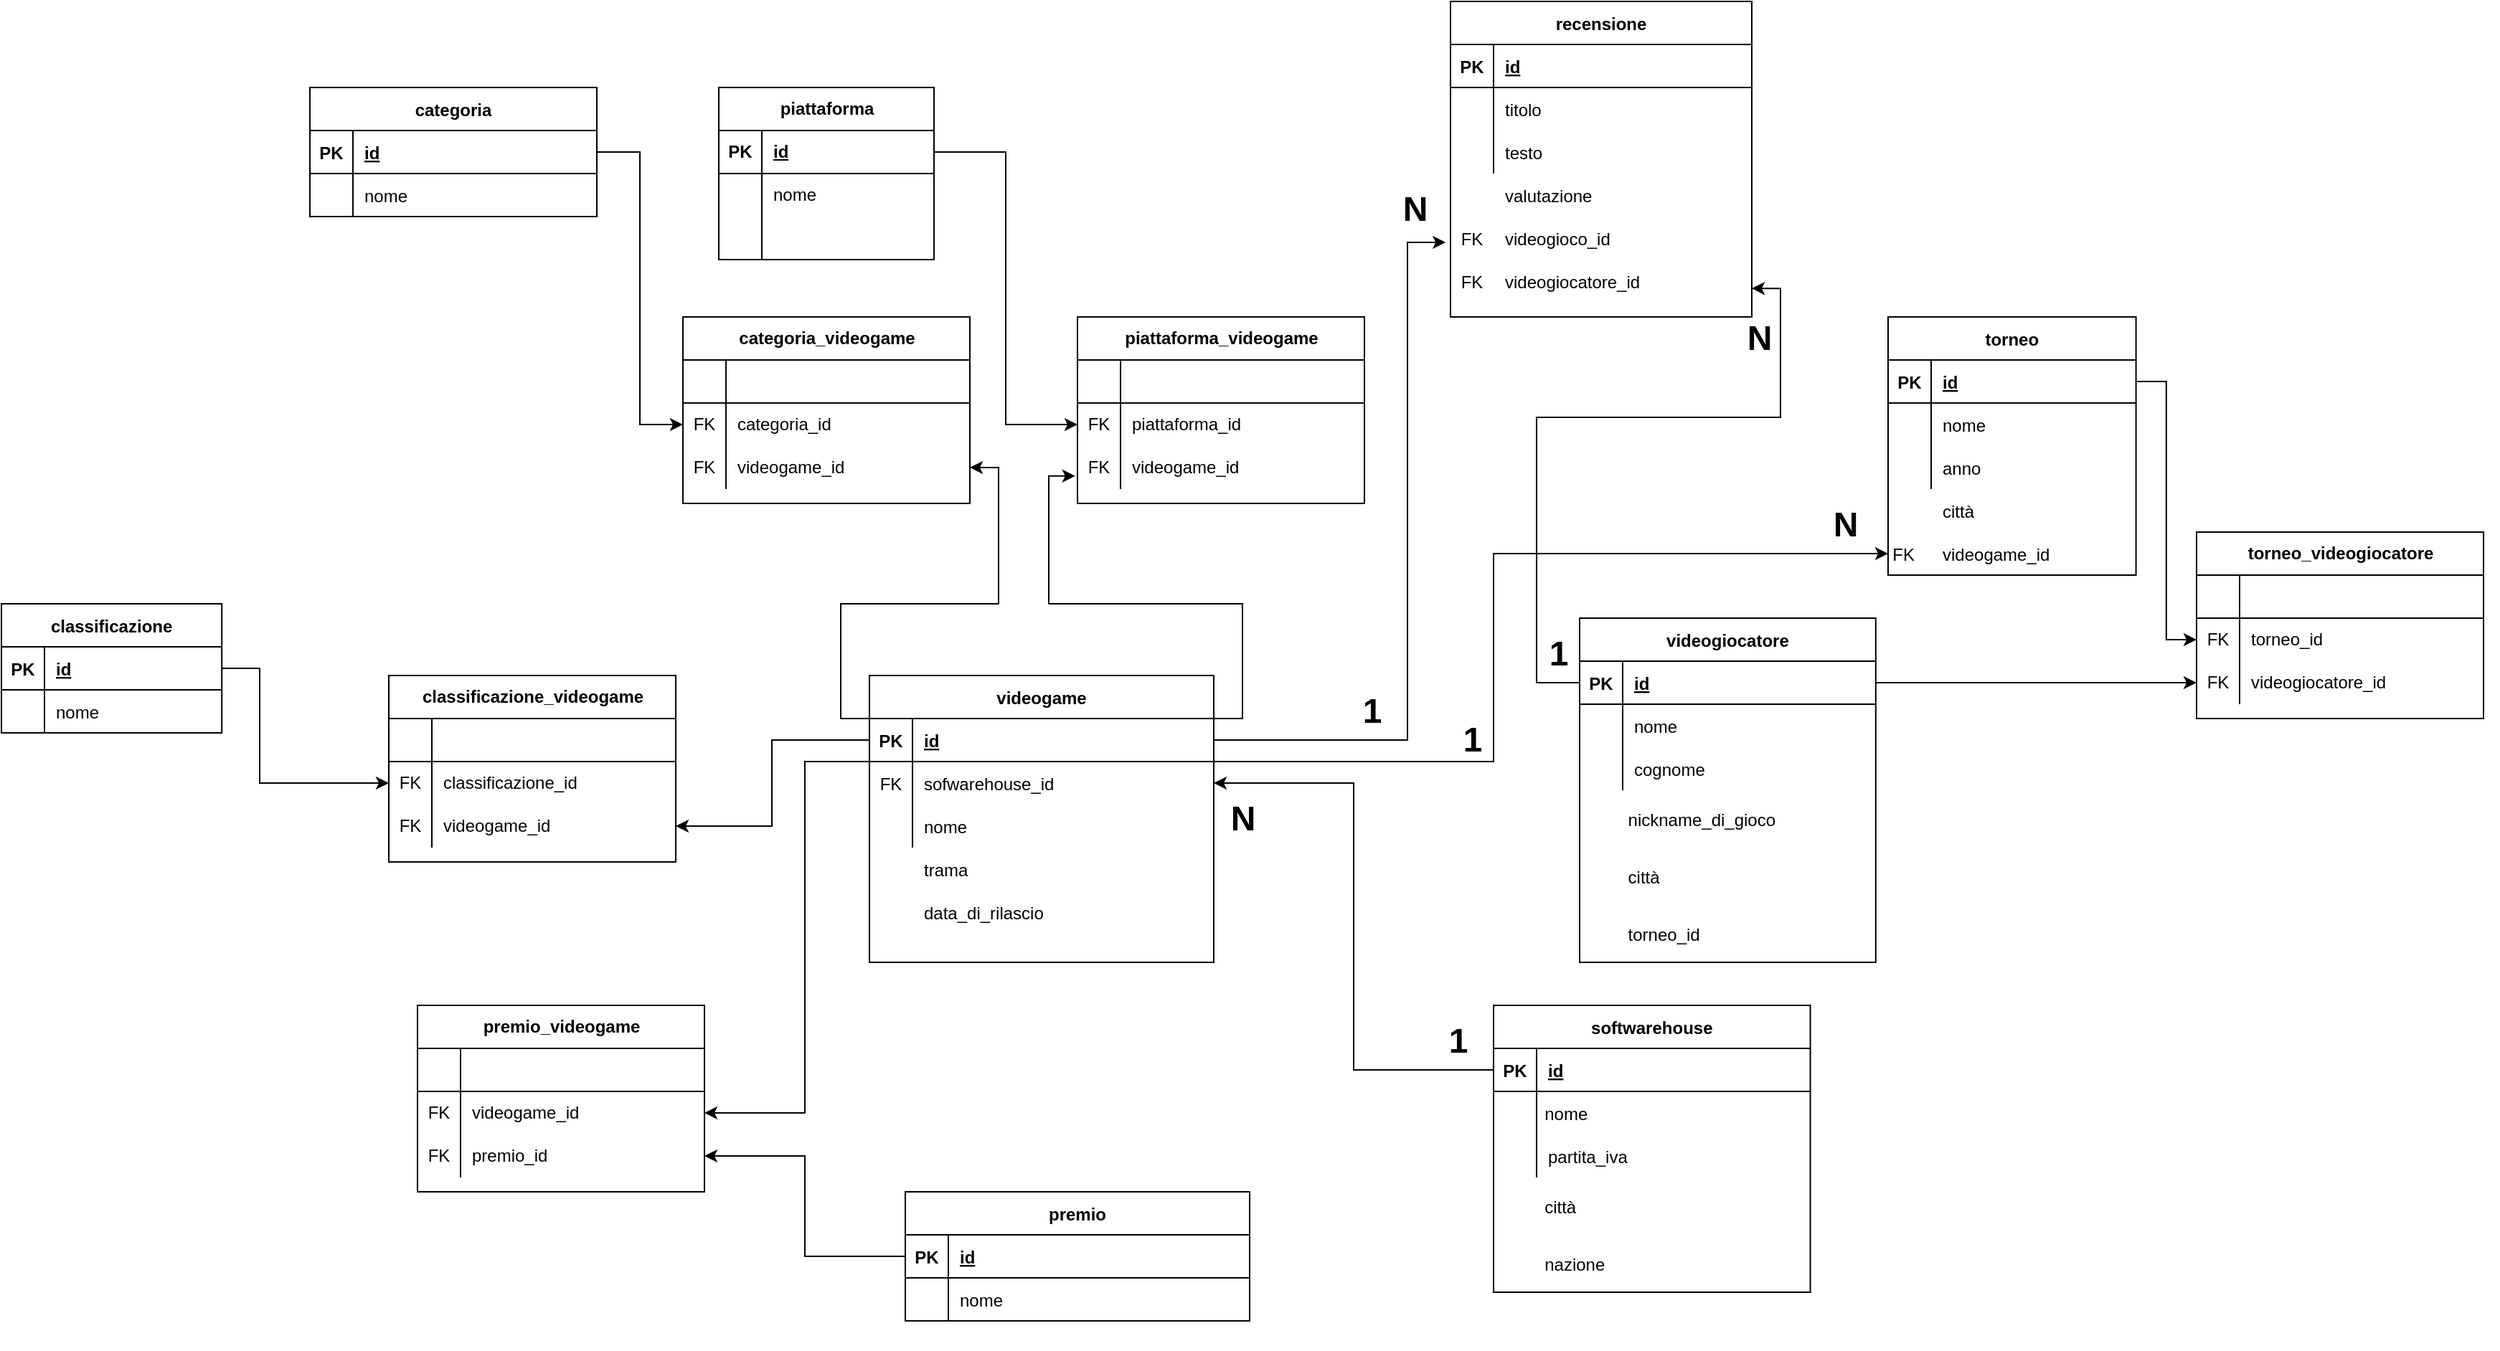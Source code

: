 <mxfile version="23.0.2" type="device">
  <diagram id="R2lEEEUBdFMjLlhIrx00" name="Page-1">
    <mxGraphModel dx="1717" dy="960" grid="1" gridSize="10" guides="1" tooltips="1" connect="1" arrows="1" fold="1" page="1" pageScale="1" pageWidth="850" pageHeight="1100" math="0" shadow="0" extFonts="Permanent Marker^https://fonts.googleapis.com/css?family=Permanent+Marker">
      <root>
        <mxCell id="0" />
        <mxCell id="1" parent="0" />
        <mxCell id="5PRGLnBvvVVRYalulugB-75" value="" style="group" vertex="1" connectable="0" parent="1">
          <mxGeometry x="715" y="610" width="240" height="200" as="geometry" />
        </mxCell>
        <mxCell id="5PRGLnBvvVVRYalulugB-2" value="videogame" style="shape=table;startSize=30;container=1;collapsible=1;childLayout=tableLayout;fixedRows=1;rowLines=0;fontStyle=1;align=center;resizeLast=1;" vertex="1" parent="5PRGLnBvvVVRYalulugB-75">
          <mxGeometry width="240" height="200" as="geometry">
            <mxRectangle x="730" y="520" width="100" height="30" as="alternateBounds" />
          </mxGeometry>
        </mxCell>
        <mxCell id="5PRGLnBvvVVRYalulugB-3" value="" style="shape=partialRectangle;collapsible=0;dropTarget=0;pointerEvents=0;fillColor=none;points=[[0,0.5],[1,0.5]];portConstraint=eastwest;top=0;left=0;right=0;bottom=1;" vertex="1" parent="5PRGLnBvvVVRYalulugB-2">
          <mxGeometry y="30" width="240" height="30" as="geometry" />
        </mxCell>
        <mxCell id="5PRGLnBvvVVRYalulugB-4" value="PK" style="shape=partialRectangle;overflow=hidden;connectable=0;fillColor=none;top=0;left=0;bottom=0;right=0;fontStyle=1;" vertex="1" parent="5PRGLnBvvVVRYalulugB-3">
          <mxGeometry width="30.0" height="30" as="geometry">
            <mxRectangle width="30.0" height="30" as="alternateBounds" />
          </mxGeometry>
        </mxCell>
        <mxCell id="5PRGLnBvvVVRYalulugB-5" value="id" style="shape=partialRectangle;overflow=hidden;connectable=0;fillColor=none;top=0;left=0;bottom=0;right=0;align=left;spacingLeft=6;fontStyle=5;" vertex="1" parent="5PRGLnBvvVVRYalulugB-3">
          <mxGeometry x="30.0" width="210.0" height="30" as="geometry">
            <mxRectangle width="210.0" height="30" as="alternateBounds" />
          </mxGeometry>
        </mxCell>
        <mxCell id="5PRGLnBvvVVRYalulugB-6" value="" style="shape=partialRectangle;collapsible=0;dropTarget=0;pointerEvents=0;fillColor=none;points=[[0,0.5],[1,0.5]];portConstraint=eastwest;top=0;left=0;right=0;bottom=0;" vertex="1" parent="5PRGLnBvvVVRYalulugB-2">
          <mxGeometry y="60" width="240" height="30" as="geometry" />
        </mxCell>
        <mxCell id="5PRGLnBvvVVRYalulugB-7" value="" style="shape=partialRectangle;overflow=hidden;connectable=0;fillColor=none;top=0;left=0;bottom=0;right=0;" vertex="1" parent="5PRGLnBvvVVRYalulugB-6">
          <mxGeometry width="30.0" height="30" as="geometry">
            <mxRectangle width="30.0" height="30" as="alternateBounds" />
          </mxGeometry>
        </mxCell>
        <mxCell id="5PRGLnBvvVVRYalulugB-8" value="sofwarehouse_id" style="shape=partialRectangle;overflow=hidden;connectable=0;fillColor=none;top=0;left=0;bottom=0;right=0;align=left;spacingLeft=6;" vertex="1" parent="5PRGLnBvvVVRYalulugB-6">
          <mxGeometry x="30.0" width="210.0" height="30" as="geometry">
            <mxRectangle width="210.0" height="30" as="alternateBounds" />
          </mxGeometry>
        </mxCell>
        <mxCell id="5PRGLnBvvVVRYalulugB-9" value="" style="shape=partialRectangle;collapsible=0;dropTarget=0;pointerEvents=0;fillColor=none;points=[[0,0.5],[1,0.5]];portConstraint=eastwest;top=0;left=0;right=0;bottom=0;" vertex="1" parent="5PRGLnBvvVVRYalulugB-2">
          <mxGeometry y="90" width="240" height="30" as="geometry" />
        </mxCell>
        <mxCell id="5PRGLnBvvVVRYalulugB-10" value="" style="shape=partialRectangle;overflow=hidden;connectable=0;fillColor=none;top=0;left=0;bottom=0;right=0;" vertex="1" parent="5PRGLnBvvVVRYalulugB-9">
          <mxGeometry width="30.0" height="30" as="geometry">
            <mxRectangle width="30.0" height="30" as="alternateBounds" />
          </mxGeometry>
        </mxCell>
        <mxCell id="5PRGLnBvvVVRYalulugB-11" value="nome" style="shape=partialRectangle;overflow=hidden;connectable=0;fillColor=none;top=0;left=0;bottom=0;right=0;align=left;spacingLeft=6;" vertex="1" parent="5PRGLnBvvVVRYalulugB-9">
          <mxGeometry x="30.0" width="210.0" height="30" as="geometry">
            <mxRectangle width="210.0" height="30" as="alternateBounds" />
          </mxGeometry>
        </mxCell>
        <mxCell id="5PRGLnBvvVVRYalulugB-315" value="trama" style="shape=partialRectangle;overflow=hidden;connectable=0;fillColor=none;top=0;left=0;bottom=0;right=0;align=left;spacingLeft=6;" vertex="1" parent="5PRGLnBvvVVRYalulugB-75">
          <mxGeometry x="30.0" y="120" width="210.0" height="30" as="geometry">
            <mxRectangle width="210.0" height="30" as="alternateBounds" />
          </mxGeometry>
        </mxCell>
        <mxCell id="5PRGLnBvvVVRYalulugB-316" value="data_di_rilascio" style="shape=partialRectangle;overflow=hidden;connectable=0;fillColor=none;top=0;left=0;bottom=0;right=0;align=left;spacingLeft=6;" vertex="1" parent="5PRGLnBvvVVRYalulugB-75">
          <mxGeometry x="30.0" y="150" width="210.0" height="30" as="geometry">
            <mxRectangle width="210.0" height="30" as="alternateBounds" />
          </mxGeometry>
        </mxCell>
        <mxCell id="5PRGLnBvvVVRYalulugB-322" value="FK" style="shape=partialRectangle;overflow=hidden;connectable=0;fillColor=none;top=0;left=0;bottom=0;right=0;" vertex="1" parent="5PRGLnBvvVVRYalulugB-75">
          <mxGeometry y="60" width="30.0" height="30" as="geometry">
            <mxRectangle width="30.0" height="30" as="alternateBounds" />
          </mxGeometry>
        </mxCell>
        <mxCell id="5PRGLnBvvVVRYalulugB-76" value="" style="group" vertex="1" connectable="0" parent="1">
          <mxGeometry x="1150" y="840" width="230" height="240" as="geometry" />
        </mxCell>
        <mxCell id="5PRGLnBvvVVRYalulugB-26" value="softwarehouse" style="shape=table;startSize=30;container=1;collapsible=1;childLayout=tableLayout;fixedRows=1;rowLines=0;fontStyle=1;align=center;resizeLast=1;" vertex="1" parent="5PRGLnBvvVVRYalulugB-76">
          <mxGeometry width="220.8" height="200" as="geometry" />
        </mxCell>
        <mxCell id="5PRGLnBvvVVRYalulugB-27" value="" style="shape=partialRectangle;collapsible=0;dropTarget=0;pointerEvents=0;fillColor=none;points=[[0,0.5],[1,0.5]];portConstraint=eastwest;top=0;left=0;right=0;bottom=1;" vertex="1" parent="5PRGLnBvvVVRYalulugB-26">
          <mxGeometry y="30" width="220.8" height="30" as="geometry" />
        </mxCell>
        <mxCell id="5PRGLnBvvVVRYalulugB-28" value="PK" style="shape=partialRectangle;overflow=hidden;connectable=0;fillColor=none;top=0;left=0;bottom=0;right=0;fontStyle=1;" vertex="1" parent="5PRGLnBvvVVRYalulugB-27">
          <mxGeometry width="30" height="30" as="geometry">
            <mxRectangle width="30" height="30" as="alternateBounds" />
          </mxGeometry>
        </mxCell>
        <mxCell id="5PRGLnBvvVVRYalulugB-29" value="id" style="shape=partialRectangle;overflow=hidden;connectable=0;fillColor=none;top=0;left=0;bottom=0;right=0;align=left;spacingLeft=6;fontStyle=5;" vertex="1" parent="5PRGLnBvvVVRYalulugB-27">
          <mxGeometry x="30" width="190.8" height="30" as="geometry">
            <mxRectangle width="190.8" height="30" as="alternateBounds" />
          </mxGeometry>
        </mxCell>
        <mxCell id="5PRGLnBvvVVRYalulugB-30" value="" style="shape=partialRectangle;collapsible=0;dropTarget=0;pointerEvents=0;fillColor=none;points=[[0,0.5],[1,0.5]];portConstraint=eastwest;top=0;left=0;right=0;bottom=0;" vertex="1" parent="5PRGLnBvvVVRYalulugB-26">
          <mxGeometry y="60" width="220.8" height="30" as="geometry" />
        </mxCell>
        <mxCell id="5PRGLnBvvVVRYalulugB-31" value="" style="shape=partialRectangle;overflow=hidden;connectable=0;fillColor=none;top=0;left=0;bottom=0;right=0;" vertex="1" parent="5PRGLnBvvVVRYalulugB-30">
          <mxGeometry width="30" height="30" as="geometry">
            <mxRectangle width="30" height="30" as="alternateBounds" />
          </mxGeometry>
        </mxCell>
        <mxCell id="5PRGLnBvvVVRYalulugB-32" value="" style="shape=partialRectangle;overflow=hidden;connectable=0;fillColor=none;top=0;left=0;bottom=0;right=0;align=left;spacingLeft=6;" vertex="1" parent="5PRGLnBvvVVRYalulugB-30">
          <mxGeometry x="30" width="190.8" height="30" as="geometry">
            <mxRectangle width="190.8" height="30" as="alternateBounds" />
          </mxGeometry>
        </mxCell>
        <mxCell id="5PRGLnBvvVVRYalulugB-33" value="" style="shape=partialRectangle;collapsible=0;dropTarget=0;pointerEvents=0;fillColor=none;points=[[0,0.5],[1,0.5]];portConstraint=eastwest;top=0;left=0;right=0;bottom=0;" vertex="1" parent="5PRGLnBvvVVRYalulugB-26">
          <mxGeometry y="90" width="220.8" height="30" as="geometry" />
        </mxCell>
        <mxCell id="5PRGLnBvvVVRYalulugB-34" value="" style="shape=partialRectangle;overflow=hidden;connectable=0;fillColor=none;top=0;left=0;bottom=0;right=0;" vertex="1" parent="5PRGLnBvvVVRYalulugB-33">
          <mxGeometry width="30" height="30" as="geometry">
            <mxRectangle width="30" height="30" as="alternateBounds" />
          </mxGeometry>
        </mxCell>
        <mxCell id="5PRGLnBvvVVRYalulugB-35" value="partita_iva" style="shape=partialRectangle;overflow=hidden;connectable=0;fillColor=none;top=0;left=0;bottom=0;right=0;align=left;spacingLeft=6;" vertex="1" parent="5PRGLnBvvVVRYalulugB-33">
          <mxGeometry x="30" width="190.8" height="30" as="geometry">
            <mxRectangle width="190.8" height="30" as="alternateBounds" />
          </mxGeometry>
        </mxCell>
        <mxCell id="5PRGLnBvvVVRYalulugB-39" value="" style="shape=partialRectangle;collapsible=0;dropTarget=0;pointerEvents=0;fillColor=none;points=[[0,0.5],[1,0.5]];portConstraint=eastwest;top=0;left=0;right=0;bottom=0;" vertex="1" parent="5PRGLnBvvVVRYalulugB-76">
          <mxGeometry y="120" width="230" height="40" as="geometry" />
        </mxCell>
        <mxCell id="5PRGLnBvvVVRYalulugB-40" value="" style="shape=partialRectangle;overflow=hidden;connectable=0;fillColor=none;top=0;left=0;bottom=0;right=0;" vertex="1" parent="5PRGLnBvvVVRYalulugB-39">
          <mxGeometry width="27.6" height="40" as="geometry">
            <mxRectangle width="30" height="30" as="alternateBounds" />
          </mxGeometry>
        </mxCell>
        <mxCell id="5PRGLnBvvVVRYalulugB-41" value="città" style="shape=partialRectangle;overflow=hidden;connectable=0;fillColor=none;top=0;left=0;bottom=0;right=0;align=left;spacingLeft=6;" vertex="1" parent="5PRGLnBvvVVRYalulugB-39">
          <mxGeometry x="27.6" width="202.4" height="40" as="geometry">
            <mxRectangle width="220" height="30" as="alternateBounds" />
          </mxGeometry>
        </mxCell>
        <mxCell id="5PRGLnBvvVVRYalulugB-42" value="" style="shape=partialRectangle;collapsible=0;dropTarget=0;pointerEvents=0;fillColor=none;points=[[0,0.5],[1,0.5]];portConstraint=eastwest;top=0;left=0;right=0;bottom=0;" vertex="1" parent="5PRGLnBvvVVRYalulugB-76">
          <mxGeometry y="160" width="230" height="40" as="geometry" />
        </mxCell>
        <mxCell id="5PRGLnBvvVVRYalulugB-43" value="" style="shape=partialRectangle;overflow=hidden;connectable=0;fillColor=none;top=0;left=0;bottom=0;right=0;" vertex="1" parent="5PRGLnBvvVVRYalulugB-42">
          <mxGeometry width="27.6" height="40" as="geometry">
            <mxRectangle width="30" height="30" as="alternateBounds" />
          </mxGeometry>
        </mxCell>
        <mxCell id="5PRGLnBvvVVRYalulugB-44" value="nazione" style="shape=partialRectangle;overflow=hidden;connectable=0;fillColor=none;top=0;left=0;bottom=0;right=0;align=left;spacingLeft=6;" vertex="1" parent="5PRGLnBvvVVRYalulugB-42">
          <mxGeometry x="27.6" width="202.4" height="40" as="geometry">
            <mxRectangle width="220" height="30" as="alternateBounds" />
          </mxGeometry>
        </mxCell>
        <mxCell id="5PRGLnBvvVVRYalulugB-141" value="nome" style="shape=partialRectangle;overflow=hidden;connectable=0;fillColor=none;top=0;left=0;bottom=0;right=0;align=left;spacingLeft=6;" vertex="1" parent="5PRGLnBvvVVRYalulugB-76">
          <mxGeometry x="27.6" y="60" width="193.2" height="30" as="geometry">
            <mxRectangle width="210" height="30" as="alternateBounds" />
          </mxGeometry>
        </mxCell>
        <mxCell id="5PRGLnBvvVVRYalulugB-78" value="" style="group" vertex="1" connectable="0" parent="1">
          <mxGeometry x="325" y="200" width="200" height="100" as="geometry" />
        </mxCell>
        <mxCell id="5PRGLnBvvVVRYalulugB-79" value="categoria" style="shape=table;startSize=30;container=1;collapsible=1;childLayout=tableLayout;fixedRows=1;rowLines=0;fontStyle=1;align=center;resizeLast=1;" vertex="1" parent="5PRGLnBvvVVRYalulugB-78">
          <mxGeometry width="200" height="90" as="geometry">
            <mxRectangle x="730" y="520" width="100" height="30" as="alternateBounds" />
          </mxGeometry>
        </mxCell>
        <mxCell id="5PRGLnBvvVVRYalulugB-80" value="" style="shape=partialRectangle;collapsible=0;dropTarget=0;pointerEvents=0;fillColor=none;points=[[0,0.5],[1,0.5]];portConstraint=eastwest;top=0;left=0;right=0;bottom=1;" vertex="1" parent="5PRGLnBvvVVRYalulugB-79">
          <mxGeometry y="30" width="200" height="30" as="geometry" />
        </mxCell>
        <mxCell id="5PRGLnBvvVVRYalulugB-81" value="PK" style="shape=partialRectangle;overflow=hidden;connectable=0;fillColor=none;top=0;left=0;bottom=0;right=0;fontStyle=1;" vertex="1" parent="5PRGLnBvvVVRYalulugB-80">
          <mxGeometry width="30.0" height="30" as="geometry">
            <mxRectangle width="30.0" height="30" as="alternateBounds" />
          </mxGeometry>
        </mxCell>
        <mxCell id="5PRGLnBvvVVRYalulugB-82" value="id" style="shape=partialRectangle;overflow=hidden;connectable=0;fillColor=none;top=0;left=0;bottom=0;right=0;align=left;spacingLeft=6;fontStyle=5;" vertex="1" parent="5PRGLnBvvVVRYalulugB-80">
          <mxGeometry x="30.0" width="170.0" height="30" as="geometry">
            <mxRectangle width="170.0" height="30" as="alternateBounds" />
          </mxGeometry>
        </mxCell>
        <mxCell id="5PRGLnBvvVVRYalulugB-83" value="" style="shape=partialRectangle;collapsible=0;dropTarget=0;pointerEvents=0;fillColor=none;points=[[0,0.5],[1,0.5]];portConstraint=eastwest;top=0;left=0;right=0;bottom=0;" vertex="1" parent="5PRGLnBvvVVRYalulugB-79">
          <mxGeometry y="60" width="200" height="30" as="geometry" />
        </mxCell>
        <mxCell id="5PRGLnBvvVVRYalulugB-84" value="" style="shape=partialRectangle;overflow=hidden;connectable=0;fillColor=none;top=0;left=0;bottom=0;right=0;" vertex="1" parent="5PRGLnBvvVVRYalulugB-83">
          <mxGeometry width="30.0" height="30" as="geometry">
            <mxRectangle width="30.0" height="30" as="alternateBounds" />
          </mxGeometry>
        </mxCell>
        <mxCell id="5PRGLnBvvVVRYalulugB-85" value="nome" style="shape=partialRectangle;overflow=hidden;connectable=0;fillColor=none;top=0;left=0;bottom=0;right=0;align=left;spacingLeft=6;" vertex="1" parent="5PRGLnBvvVVRYalulugB-83">
          <mxGeometry x="30.0" width="170.0" height="30" as="geometry">
            <mxRectangle width="170.0" height="30" as="alternateBounds" />
          </mxGeometry>
        </mxCell>
        <mxCell id="5PRGLnBvvVVRYalulugB-107" value="" style="group" vertex="1" connectable="0" parent="1">
          <mxGeometry x="110" y="560" width="160" height="120" as="geometry" />
        </mxCell>
        <mxCell id="5PRGLnBvvVVRYalulugB-108" value="classificazione" style="shape=table;startSize=30;container=1;collapsible=1;childLayout=tableLayout;fixedRows=1;rowLines=0;fontStyle=1;align=center;resizeLast=1;" vertex="1" parent="5PRGLnBvvVVRYalulugB-107">
          <mxGeometry width="153.6" height="90" as="geometry" />
        </mxCell>
        <mxCell id="5PRGLnBvvVVRYalulugB-109" value="" style="shape=partialRectangle;collapsible=0;dropTarget=0;pointerEvents=0;fillColor=none;points=[[0,0.5],[1,0.5]];portConstraint=eastwest;top=0;left=0;right=0;bottom=1;" vertex="1" parent="5PRGLnBvvVVRYalulugB-108">
          <mxGeometry y="30" width="153.6" height="30" as="geometry" />
        </mxCell>
        <mxCell id="5PRGLnBvvVVRYalulugB-110" value="PK" style="shape=partialRectangle;overflow=hidden;connectable=0;fillColor=none;top=0;left=0;bottom=0;right=0;fontStyle=1;" vertex="1" parent="5PRGLnBvvVVRYalulugB-109">
          <mxGeometry width="30" height="30" as="geometry">
            <mxRectangle width="30" height="30" as="alternateBounds" />
          </mxGeometry>
        </mxCell>
        <mxCell id="5PRGLnBvvVVRYalulugB-111" value="id" style="shape=partialRectangle;overflow=hidden;connectable=0;fillColor=none;top=0;left=0;bottom=0;right=0;align=left;spacingLeft=6;fontStyle=5;" vertex="1" parent="5PRGLnBvvVVRYalulugB-109">
          <mxGeometry x="30" width="123.6" height="30" as="geometry">
            <mxRectangle width="123.6" height="30" as="alternateBounds" />
          </mxGeometry>
        </mxCell>
        <mxCell id="5PRGLnBvvVVRYalulugB-112" value="" style="shape=partialRectangle;collapsible=0;dropTarget=0;pointerEvents=0;fillColor=none;points=[[0,0.5],[1,0.5]];portConstraint=eastwest;top=0;left=0;right=0;bottom=0;" vertex="1" parent="5PRGLnBvvVVRYalulugB-108">
          <mxGeometry y="60" width="153.6" height="30" as="geometry" />
        </mxCell>
        <mxCell id="5PRGLnBvvVVRYalulugB-113" value="" style="shape=partialRectangle;overflow=hidden;connectable=0;fillColor=none;top=0;left=0;bottom=0;right=0;" vertex="1" parent="5PRGLnBvvVVRYalulugB-112">
          <mxGeometry width="30" height="30" as="geometry">
            <mxRectangle width="30" height="30" as="alternateBounds" />
          </mxGeometry>
        </mxCell>
        <mxCell id="5PRGLnBvvVVRYalulugB-114" value="nome" style="shape=partialRectangle;overflow=hidden;connectable=0;fillColor=none;top=0;left=0;bottom=0;right=0;align=left;spacingLeft=6;" vertex="1" parent="5PRGLnBvvVVRYalulugB-112">
          <mxGeometry x="30" width="123.6" height="30" as="geometry">
            <mxRectangle width="123.6" height="30" as="alternateBounds" />
          </mxGeometry>
        </mxCell>
        <mxCell id="5PRGLnBvvVVRYalulugB-124" value="" style="group" vertex="1" connectable="0" parent="1">
          <mxGeometry x="1425" y="360" width="180" height="180" as="geometry" />
        </mxCell>
        <mxCell id="5PRGLnBvvVVRYalulugB-125" value="torneo" style="shape=table;startSize=30;container=1;collapsible=1;childLayout=tableLayout;fixedRows=1;rowLines=0;fontStyle=1;align=center;resizeLast=1;" vertex="1" parent="5PRGLnBvvVVRYalulugB-124">
          <mxGeometry width="172.8" height="180" as="geometry" />
        </mxCell>
        <mxCell id="5PRGLnBvvVVRYalulugB-126" value="" style="shape=partialRectangle;collapsible=0;dropTarget=0;pointerEvents=0;fillColor=none;points=[[0,0.5],[1,0.5]];portConstraint=eastwest;top=0;left=0;right=0;bottom=1;" vertex="1" parent="5PRGLnBvvVVRYalulugB-125">
          <mxGeometry y="30" width="172.8" height="30" as="geometry" />
        </mxCell>
        <mxCell id="5PRGLnBvvVVRYalulugB-127" value="PK" style="shape=partialRectangle;overflow=hidden;connectable=0;fillColor=none;top=0;left=0;bottom=0;right=0;fontStyle=1;" vertex="1" parent="5PRGLnBvvVVRYalulugB-126">
          <mxGeometry width="30" height="30" as="geometry">
            <mxRectangle width="30" height="30" as="alternateBounds" />
          </mxGeometry>
        </mxCell>
        <mxCell id="5PRGLnBvvVVRYalulugB-128" value="id" style="shape=partialRectangle;overflow=hidden;connectable=0;fillColor=none;top=0;left=0;bottom=0;right=0;align=left;spacingLeft=6;fontStyle=5;" vertex="1" parent="5PRGLnBvvVVRYalulugB-126">
          <mxGeometry x="30" width="142.8" height="30" as="geometry">
            <mxRectangle width="142.8" height="30" as="alternateBounds" />
          </mxGeometry>
        </mxCell>
        <mxCell id="5PRGLnBvvVVRYalulugB-129" value="" style="shape=partialRectangle;collapsible=0;dropTarget=0;pointerEvents=0;fillColor=none;points=[[0,0.5],[1,0.5]];portConstraint=eastwest;top=0;left=0;right=0;bottom=0;" vertex="1" parent="5PRGLnBvvVVRYalulugB-125">
          <mxGeometry y="60" width="172.8" height="30" as="geometry" />
        </mxCell>
        <mxCell id="5PRGLnBvvVVRYalulugB-130" value="" style="shape=partialRectangle;overflow=hidden;connectable=0;fillColor=none;top=0;left=0;bottom=0;right=0;" vertex="1" parent="5PRGLnBvvVVRYalulugB-129">
          <mxGeometry width="30" height="30" as="geometry">
            <mxRectangle width="30" height="30" as="alternateBounds" />
          </mxGeometry>
        </mxCell>
        <mxCell id="5PRGLnBvvVVRYalulugB-131" value="nome" style="shape=partialRectangle;overflow=hidden;connectable=0;fillColor=none;top=0;left=0;bottom=0;right=0;align=left;spacingLeft=6;" vertex="1" parent="5PRGLnBvvVVRYalulugB-129">
          <mxGeometry x="30" width="142.8" height="30" as="geometry">
            <mxRectangle width="142.8" height="30" as="alternateBounds" />
          </mxGeometry>
        </mxCell>
        <mxCell id="5PRGLnBvvVVRYalulugB-132" value="" style="shape=partialRectangle;collapsible=0;dropTarget=0;pointerEvents=0;fillColor=none;points=[[0,0.5],[1,0.5]];portConstraint=eastwest;top=0;left=0;right=0;bottom=0;" vertex="1" parent="5PRGLnBvvVVRYalulugB-125">
          <mxGeometry y="90" width="172.8" height="30" as="geometry" />
        </mxCell>
        <mxCell id="5PRGLnBvvVVRYalulugB-133" value="" style="shape=partialRectangle;overflow=hidden;connectable=0;fillColor=none;top=0;left=0;bottom=0;right=0;" vertex="1" parent="5PRGLnBvvVVRYalulugB-132">
          <mxGeometry width="30" height="30" as="geometry">
            <mxRectangle width="30" height="30" as="alternateBounds" />
          </mxGeometry>
        </mxCell>
        <mxCell id="5PRGLnBvvVVRYalulugB-134" value="anno" style="shape=partialRectangle;overflow=hidden;connectable=0;fillColor=none;top=0;left=0;bottom=0;right=0;align=left;spacingLeft=6;" vertex="1" parent="5PRGLnBvvVVRYalulugB-132">
          <mxGeometry x="30" width="142.8" height="30" as="geometry">
            <mxRectangle width="142.8" height="30" as="alternateBounds" />
          </mxGeometry>
        </mxCell>
        <mxCell id="5PRGLnBvvVVRYalulugB-135" value="" style="shape=partialRectangle;collapsible=0;dropTarget=0;pointerEvents=0;fillColor=none;points=[[0,0.5],[1,0.5]];portConstraint=eastwest;top=0;left=0;right=0;bottom=0;" vertex="1" parent="5PRGLnBvvVVRYalulugB-124">
          <mxGeometry y="120" width="180" height="30" as="geometry" />
        </mxCell>
        <mxCell id="5PRGLnBvvVVRYalulugB-136" value="" style="shape=partialRectangle;overflow=hidden;connectable=0;fillColor=none;top=0;left=0;bottom=0;right=0;" vertex="1" parent="5PRGLnBvvVVRYalulugB-135">
          <mxGeometry width="21.6" height="30" as="geometry">
            <mxRectangle width="30" height="30" as="alternateBounds" />
          </mxGeometry>
        </mxCell>
        <mxCell id="5PRGLnBvvVVRYalulugB-137" value="città" style="shape=partialRectangle;overflow=hidden;connectable=0;fillColor=none;top=0;left=0;bottom=0;right=0;align=left;spacingLeft=6;" vertex="1" parent="5PRGLnBvvVVRYalulugB-135">
          <mxGeometry x="30" width="150" height="30" as="geometry">
            <mxRectangle width="220" height="30" as="alternateBounds" />
          </mxGeometry>
        </mxCell>
        <mxCell id="5PRGLnBvvVVRYalulugB-138" value="" style="shape=partialRectangle;collapsible=0;dropTarget=0;pointerEvents=0;fillColor=none;points=[[0,0.5],[1,0.5]];portConstraint=eastwest;top=0;left=0;right=0;bottom=0;" vertex="1" parent="5PRGLnBvvVVRYalulugB-124">
          <mxGeometry y="150" width="180" height="30" as="geometry" />
        </mxCell>
        <mxCell id="5PRGLnBvvVVRYalulugB-139" value="FK" style="shape=partialRectangle;overflow=hidden;connectable=0;fillColor=none;top=0;left=0;bottom=0;right=0;" vertex="1" parent="5PRGLnBvvVVRYalulugB-138">
          <mxGeometry width="21.6" height="30" as="geometry">
            <mxRectangle width="30" height="30" as="alternateBounds" />
          </mxGeometry>
        </mxCell>
        <mxCell id="5PRGLnBvvVVRYalulugB-140" value="videogame_id" style="shape=partialRectangle;overflow=hidden;connectable=0;fillColor=none;top=0;left=0;bottom=0;right=0;align=left;spacingLeft=6;" vertex="1" parent="5PRGLnBvvVVRYalulugB-138">
          <mxGeometry x="30" width="150" height="30" as="geometry">
            <mxRectangle width="220" height="30" as="alternateBounds" />
          </mxGeometry>
        </mxCell>
        <mxCell id="5PRGLnBvvVVRYalulugB-144" value="" style="group" vertex="1" connectable="0" parent="1">
          <mxGeometry x="1210" y="570" width="215" height="240" as="geometry" />
        </mxCell>
        <mxCell id="5PRGLnBvvVVRYalulugB-145" value="videogiocatore" style="shape=table;startSize=30;container=1;collapsible=1;childLayout=tableLayout;fixedRows=1;rowLines=0;fontStyle=1;align=center;resizeLast=1;" vertex="1" parent="5PRGLnBvvVVRYalulugB-144">
          <mxGeometry width="206.4" height="240" as="geometry" />
        </mxCell>
        <mxCell id="5PRGLnBvvVVRYalulugB-146" value="" style="shape=partialRectangle;collapsible=0;dropTarget=0;pointerEvents=0;fillColor=none;points=[[0,0.5],[1,0.5]];portConstraint=eastwest;top=0;left=0;right=0;bottom=1;" vertex="1" parent="5PRGLnBvvVVRYalulugB-145">
          <mxGeometry y="30" width="206.4" height="30" as="geometry" />
        </mxCell>
        <mxCell id="5PRGLnBvvVVRYalulugB-147" value="PK" style="shape=partialRectangle;overflow=hidden;connectable=0;fillColor=none;top=0;left=0;bottom=0;right=0;fontStyle=1;" vertex="1" parent="5PRGLnBvvVVRYalulugB-146">
          <mxGeometry width="30" height="30" as="geometry">
            <mxRectangle width="30" height="30" as="alternateBounds" />
          </mxGeometry>
        </mxCell>
        <mxCell id="5PRGLnBvvVVRYalulugB-148" value="id" style="shape=partialRectangle;overflow=hidden;connectable=0;fillColor=none;top=0;left=0;bottom=0;right=0;align=left;spacingLeft=6;fontStyle=5;" vertex="1" parent="5PRGLnBvvVVRYalulugB-146">
          <mxGeometry x="30" width="176.4" height="30" as="geometry">
            <mxRectangle width="176.4" height="30" as="alternateBounds" />
          </mxGeometry>
        </mxCell>
        <mxCell id="5PRGLnBvvVVRYalulugB-149" value="" style="shape=partialRectangle;collapsible=0;dropTarget=0;pointerEvents=0;fillColor=none;points=[[0,0.5],[1,0.5]];portConstraint=eastwest;top=0;left=0;right=0;bottom=0;" vertex="1" parent="5PRGLnBvvVVRYalulugB-145">
          <mxGeometry y="60" width="206.4" height="30" as="geometry" />
        </mxCell>
        <mxCell id="5PRGLnBvvVVRYalulugB-150" value="" style="shape=partialRectangle;overflow=hidden;connectable=0;fillColor=none;top=0;left=0;bottom=0;right=0;" vertex="1" parent="5PRGLnBvvVVRYalulugB-149">
          <mxGeometry width="30" height="30" as="geometry">
            <mxRectangle width="30" height="30" as="alternateBounds" />
          </mxGeometry>
        </mxCell>
        <mxCell id="5PRGLnBvvVVRYalulugB-151" value="nome" style="shape=partialRectangle;overflow=hidden;connectable=0;fillColor=none;top=0;left=0;bottom=0;right=0;align=left;spacingLeft=6;" vertex="1" parent="5PRGLnBvvVVRYalulugB-149">
          <mxGeometry x="30" width="176.4" height="30" as="geometry">
            <mxRectangle width="176.4" height="30" as="alternateBounds" />
          </mxGeometry>
        </mxCell>
        <mxCell id="5PRGLnBvvVVRYalulugB-152" value="" style="shape=partialRectangle;collapsible=0;dropTarget=0;pointerEvents=0;fillColor=none;points=[[0,0.5],[1,0.5]];portConstraint=eastwest;top=0;left=0;right=0;bottom=0;" vertex="1" parent="5PRGLnBvvVVRYalulugB-145">
          <mxGeometry y="90" width="206.4" height="30" as="geometry" />
        </mxCell>
        <mxCell id="5PRGLnBvvVVRYalulugB-153" value="" style="shape=partialRectangle;overflow=hidden;connectable=0;fillColor=none;top=0;left=0;bottom=0;right=0;" vertex="1" parent="5PRGLnBvvVVRYalulugB-152">
          <mxGeometry width="30" height="30" as="geometry">
            <mxRectangle width="30" height="30" as="alternateBounds" />
          </mxGeometry>
        </mxCell>
        <mxCell id="5PRGLnBvvVVRYalulugB-154" value="cognome" style="shape=partialRectangle;overflow=hidden;connectable=0;fillColor=none;top=0;left=0;bottom=0;right=0;align=left;spacingLeft=6;" vertex="1" parent="5PRGLnBvvVVRYalulugB-152">
          <mxGeometry x="30" width="176.4" height="30" as="geometry">
            <mxRectangle width="176.4" height="30" as="alternateBounds" />
          </mxGeometry>
        </mxCell>
        <mxCell id="5PRGLnBvvVVRYalulugB-155" value="" style="shape=partialRectangle;collapsible=0;dropTarget=0;pointerEvents=0;fillColor=none;points=[[0,0.5],[1,0.5]];portConstraint=eastwest;top=0;left=0;right=0;bottom=0;" vertex="1" parent="5PRGLnBvvVVRYalulugB-144">
          <mxGeometry y="120" width="215.0" height="40" as="geometry" />
        </mxCell>
        <mxCell id="5PRGLnBvvVVRYalulugB-156" value="" style="shape=partialRectangle;overflow=hidden;connectable=0;fillColor=none;top=0;left=0;bottom=0;right=0;" vertex="1" parent="5PRGLnBvvVVRYalulugB-155">
          <mxGeometry width="25.8" height="40" as="geometry">
            <mxRectangle width="30" height="30" as="alternateBounds" />
          </mxGeometry>
        </mxCell>
        <mxCell id="5PRGLnBvvVVRYalulugB-157" value="nickname_di_gioco" style="shape=partialRectangle;overflow=hidden;connectable=0;fillColor=none;top=0;left=0;bottom=0;right=0;align=left;spacingLeft=6;" vertex="1" parent="5PRGLnBvvVVRYalulugB-155">
          <mxGeometry x="25.8" width="189.2" height="40" as="geometry">
            <mxRectangle width="220" height="30" as="alternateBounds" />
          </mxGeometry>
        </mxCell>
        <mxCell id="5PRGLnBvvVVRYalulugB-158" value="" style="shape=partialRectangle;collapsible=0;dropTarget=0;pointerEvents=0;fillColor=none;points=[[0,0.5],[1,0.5]];portConstraint=eastwest;top=0;left=0;right=0;bottom=0;" vertex="1" parent="5PRGLnBvvVVRYalulugB-144">
          <mxGeometry y="160" width="215.0" height="40" as="geometry" />
        </mxCell>
        <mxCell id="5PRGLnBvvVVRYalulugB-159" value="" style="shape=partialRectangle;overflow=hidden;connectable=0;fillColor=none;top=0;left=0;bottom=0;right=0;" vertex="1" parent="5PRGLnBvvVVRYalulugB-158">
          <mxGeometry width="25.8" height="40" as="geometry">
            <mxRectangle width="30" height="30" as="alternateBounds" />
          </mxGeometry>
        </mxCell>
        <mxCell id="5PRGLnBvvVVRYalulugB-160" value="città" style="shape=partialRectangle;overflow=hidden;connectable=0;fillColor=none;top=0;left=0;bottom=0;right=0;align=left;spacingLeft=6;" vertex="1" parent="5PRGLnBvvVVRYalulugB-158">
          <mxGeometry x="25.8" width="189.2" height="40" as="geometry">
            <mxRectangle width="220" height="30" as="alternateBounds" />
          </mxGeometry>
        </mxCell>
        <mxCell id="5PRGLnBvvVVRYalulugB-161" value="" style="shape=partialRectangle;collapsible=0;dropTarget=0;pointerEvents=0;fillColor=none;points=[[0,0.5],[1,0.5]];portConstraint=eastwest;top=0;left=0;right=0;bottom=0;" vertex="1" parent="5PRGLnBvvVVRYalulugB-144">
          <mxGeometry y="200" width="215.0" height="40" as="geometry" />
        </mxCell>
        <mxCell id="5PRGLnBvvVVRYalulugB-162" value="" style="shape=partialRectangle;overflow=hidden;connectable=0;fillColor=none;top=0;left=0;bottom=0;right=0;" vertex="1" parent="5PRGLnBvvVVRYalulugB-161">
          <mxGeometry width="25.8" height="40" as="geometry">
            <mxRectangle width="30" height="30" as="alternateBounds" />
          </mxGeometry>
        </mxCell>
        <mxCell id="5PRGLnBvvVVRYalulugB-163" value="torneo_id" style="shape=partialRectangle;overflow=hidden;connectable=0;fillColor=none;top=0;left=0;bottom=0;right=0;align=left;spacingLeft=6;" vertex="1" parent="5PRGLnBvvVVRYalulugB-161">
          <mxGeometry x="25.8" width="189.2" height="40" as="geometry">
            <mxRectangle width="220" height="30" as="alternateBounds" />
          </mxGeometry>
        </mxCell>
        <mxCell id="5PRGLnBvvVVRYalulugB-164" value="" style="group" vertex="1" connectable="0" parent="1">
          <mxGeometry x="1120" y="140" width="210" height="240" as="geometry" />
        </mxCell>
        <mxCell id="5PRGLnBvvVVRYalulugB-165" value="recensione" style="shape=table;startSize=30;container=1;collapsible=1;childLayout=tableLayout;fixedRows=1;rowLines=0;fontStyle=1;align=center;resizeLast=1;" vertex="1" parent="5PRGLnBvvVVRYalulugB-164">
          <mxGeometry width="210" height="220" as="geometry" />
        </mxCell>
        <mxCell id="5PRGLnBvvVVRYalulugB-166" value="" style="shape=partialRectangle;collapsible=0;dropTarget=0;pointerEvents=0;fillColor=none;points=[[0,0.5],[1,0.5]];portConstraint=eastwest;top=0;left=0;right=0;bottom=1;" vertex="1" parent="5PRGLnBvvVVRYalulugB-165">
          <mxGeometry y="30" width="210" height="30" as="geometry" />
        </mxCell>
        <mxCell id="5PRGLnBvvVVRYalulugB-167" value="PK" style="shape=partialRectangle;overflow=hidden;connectable=0;fillColor=none;top=0;left=0;bottom=0;right=0;fontStyle=1;" vertex="1" parent="5PRGLnBvvVVRYalulugB-166">
          <mxGeometry width="30" height="30" as="geometry">
            <mxRectangle width="30" height="30" as="alternateBounds" />
          </mxGeometry>
        </mxCell>
        <mxCell id="5PRGLnBvvVVRYalulugB-168" value="id" style="shape=partialRectangle;overflow=hidden;connectable=0;fillColor=none;top=0;left=0;bottom=0;right=0;align=left;spacingLeft=6;fontStyle=5;" vertex="1" parent="5PRGLnBvvVVRYalulugB-166">
          <mxGeometry x="30" width="180" height="30" as="geometry">
            <mxRectangle width="180" height="30" as="alternateBounds" />
          </mxGeometry>
        </mxCell>
        <mxCell id="5PRGLnBvvVVRYalulugB-169" value="" style="shape=partialRectangle;collapsible=0;dropTarget=0;pointerEvents=0;fillColor=none;points=[[0,0.5],[1,0.5]];portConstraint=eastwest;top=0;left=0;right=0;bottom=0;" vertex="1" parent="5PRGLnBvvVVRYalulugB-165">
          <mxGeometry y="60" width="210" height="30" as="geometry" />
        </mxCell>
        <mxCell id="5PRGLnBvvVVRYalulugB-170" value="" style="shape=partialRectangle;overflow=hidden;connectable=0;fillColor=none;top=0;left=0;bottom=0;right=0;" vertex="1" parent="5PRGLnBvvVVRYalulugB-169">
          <mxGeometry width="30" height="30" as="geometry">
            <mxRectangle width="30" height="30" as="alternateBounds" />
          </mxGeometry>
        </mxCell>
        <mxCell id="5PRGLnBvvVVRYalulugB-171" value="titolo" style="shape=partialRectangle;overflow=hidden;connectable=0;fillColor=none;top=0;left=0;bottom=0;right=0;align=left;spacingLeft=6;" vertex="1" parent="5PRGLnBvvVVRYalulugB-169">
          <mxGeometry x="30" width="180" height="30" as="geometry">
            <mxRectangle width="180" height="30" as="alternateBounds" />
          </mxGeometry>
        </mxCell>
        <mxCell id="5PRGLnBvvVVRYalulugB-172" value="" style="shape=partialRectangle;collapsible=0;dropTarget=0;pointerEvents=0;fillColor=none;points=[[0,0.5],[1,0.5]];portConstraint=eastwest;top=0;left=0;right=0;bottom=0;" vertex="1" parent="5PRGLnBvvVVRYalulugB-165">
          <mxGeometry y="90" width="210" height="30" as="geometry" />
        </mxCell>
        <mxCell id="5PRGLnBvvVVRYalulugB-173" value="" style="shape=partialRectangle;overflow=hidden;connectable=0;fillColor=none;top=0;left=0;bottom=0;right=0;" vertex="1" parent="5PRGLnBvvVVRYalulugB-172">
          <mxGeometry width="30" height="30" as="geometry">
            <mxRectangle width="30" height="30" as="alternateBounds" />
          </mxGeometry>
        </mxCell>
        <mxCell id="5PRGLnBvvVVRYalulugB-174" value="testo" style="shape=partialRectangle;overflow=hidden;connectable=0;fillColor=none;top=0;left=0;bottom=0;right=0;align=left;spacingLeft=6;" vertex="1" parent="5PRGLnBvvVVRYalulugB-172">
          <mxGeometry x="30" width="180" height="30" as="geometry">
            <mxRectangle width="180" height="30" as="alternateBounds" />
          </mxGeometry>
        </mxCell>
        <mxCell id="5PRGLnBvvVVRYalulugB-178" value="" style="shape=partialRectangle;collapsible=0;dropTarget=0;pointerEvents=0;fillColor=none;points=[[0,0.5],[1,0.5]];portConstraint=eastwest;top=0;left=0;right=0;bottom=0;" vertex="1" parent="5PRGLnBvvVVRYalulugB-164">
          <mxGeometry y="200" width="180" height="40" as="geometry" />
        </mxCell>
        <mxCell id="5PRGLnBvvVVRYalulugB-179" value="" style="shape=partialRectangle;overflow=hidden;connectable=0;fillColor=none;top=0;left=0;bottom=0;right=0;" vertex="1" parent="5PRGLnBvvVVRYalulugB-178">
          <mxGeometry width="21.6" height="40" as="geometry">
            <mxRectangle width="30" height="30" as="alternateBounds" />
          </mxGeometry>
        </mxCell>
        <mxCell id="5PRGLnBvvVVRYalulugB-344" value="valutazione" style="shape=partialRectangle;overflow=hidden;connectable=0;fillColor=none;top=0;left=0;bottom=0;right=0;align=left;spacingLeft=6;" vertex="1" parent="5PRGLnBvvVVRYalulugB-164">
          <mxGeometry x="30" y="120" width="180" height="30" as="geometry">
            <mxRectangle width="180" height="30" as="alternateBounds" />
          </mxGeometry>
        </mxCell>
        <mxCell id="5PRGLnBvvVVRYalulugB-374" value="" style="shape=partialRectangle;collapsible=0;dropTarget=0;pointerEvents=0;fillColor=none;points=[[0,0.5],[1,0.5]];portConstraint=eastwest;top=0;left=0;right=0;bottom=0;" vertex="1" parent="5PRGLnBvvVVRYalulugB-164">
          <mxGeometry y="150" width="210" height="30" as="geometry" />
        </mxCell>
        <mxCell id="5PRGLnBvvVVRYalulugB-375" value="FK" style="shape=partialRectangle;overflow=hidden;connectable=0;fillColor=none;top=0;left=0;bottom=0;right=0;" vertex="1" parent="5PRGLnBvvVVRYalulugB-374">
          <mxGeometry width="30" height="30" as="geometry">
            <mxRectangle width="30" height="30" as="alternateBounds" />
          </mxGeometry>
        </mxCell>
        <mxCell id="5PRGLnBvvVVRYalulugB-376" value="videogioco_id" style="shape=partialRectangle;overflow=hidden;connectable=0;fillColor=none;top=0;left=0;bottom=0;right=0;align=left;spacingLeft=6;" vertex="1" parent="5PRGLnBvvVVRYalulugB-374">
          <mxGeometry x="30" width="180" height="30" as="geometry">
            <mxRectangle width="180" height="30" as="alternateBounds" />
          </mxGeometry>
        </mxCell>
        <mxCell id="5PRGLnBvvVVRYalulugB-377" value="" style="shape=partialRectangle;collapsible=0;dropTarget=0;pointerEvents=0;fillColor=none;points=[[0,0.5],[1,0.5]];portConstraint=eastwest;top=0;left=0;right=0;bottom=0;" vertex="1" parent="5PRGLnBvvVVRYalulugB-164">
          <mxGeometry y="180" width="210" height="30" as="geometry" />
        </mxCell>
        <mxCell id="5PRGLnBvvVVRYalulugB-378" value="FK" style="shape=partialRectangle;overflow=hidden;connectable=0;fillColor=none;top=0;left=0;bottom=0;right=0;" vertex="1" parent="5PRGLnBvvVVRYalulugB-377">
          <mxGeometry width="30" height="30" as="geometry">
            <mxRectangle width="30" height="30" as="alternateBounds" />
          </mxGeometry>
        </mxCell>
        <mxCell id="5PRGLnBvvVVRYalulugB-379" value="videogiocatore_id" style="shape=partialRectangle;overflow=hidden;connectable=0;fillColor=none;top=0;left=0;bottom=0;right=0;align=left;spacingLeft=6;" vertex="1" parent="5PRGLnBvvVVRYalulugB-377">
          <mxGeometry x="30" width="180" height="30" as="geometry">
            <mxRectangle width="180" height="30" as="alternateBounds" />
          </mxGeometry>
        </mxCell>
        <mxCell id="5PRGLnBvvVVRYalulugB-181" value="premio" style="shape=table;startSize=30;container=1;collapsible=1;childLayout=tableLayout;fixedRows=1;rowLines=0;fontStyle=1;align=center;resizeLast=1;" vertex="1" parent="1">
          <mxGeometry x="740" y="970" width="240" height="90" as="geometry" />
        </mxCell>
        <mxCell id="5PRGLnBvvVVRYalulugB-182" value="" style="shape=partialRectangle;collapsible=0;dropTarget=0;pointerEvents=0;fillColor=none;points=[[0,0.5],[1,0.5]];portConstraint=eastwest;top=0;left=0;right=0;bottom=1;" vertex="1" parent="5PRGLnBvvVVRYalulugB-181">
          <mxGeometry y="30" width="240" height="30" as="geometry" />
        </mxCell>
        <mxCell id="5PRGLnBvvVVRYalulugB-183" value="PK" style="shape=partialRectangle;overflow=hidden;connectable=0;fillColor=none;top=0;left=0;bottom=0;right=0;fontStyle=1;" vertex="1" parent="5PRGLnBvvVVRYalulugB-182">
          <mxGeometry width="30" height="30" as="geometry">
            <mxRectangle width="30" height="30" as="alternateBounds" />
          </mxGeometry>
        </mxCell>
        <mxCell id="5PRGLnBvvVVRYalulugB-184" value="id" style="shape=partialRectangle;overflow=hidden;connectable=0;fillColor=none;top=0;left=0;bottom=0;right=0;align=left;spacingLeft=6;fontStyle=5;" vertex="1" parent="5PRGLnBvvVVRYalulugB-182">
          <mxGeometry x="30" width="210" height="30" as="geometry">
            <mxRectangle width="210" height="30" as="alternateBounds" />
          </mxGeometry>
        </mxCell>
        <mxCell id="5PRGLnBvvVVRYalulugB-185" value="" style="shape=partialRectangle;collapsible=0;dropTarget=0;pointerEvents=0;fillColor=none;points=[[0,0.5],[1,0.5]];portConstraint=eastwest;top=0;left=0;right=0;bottom=0;" vertex="1" parent="5PRGLnBvvVVRYalulugB-181">
          <mxGeometry y="60" width="240" height="30" as="geometry" />
        </mxCell>
        <mxCell id="5PRGLnBvvVVRYalulugB-186" value="" style="shape=partialRectangle;overflow=hidden;connectable=0;fillColor=none;top=0;left=0;bottom=0;right=0;" vertex="1" parent="5PRGLnBvvVVRYalulugB-185">
          <mxGeometry width="30" height="30" as="geometry">
            <mxRectangle width="30" height="30" as="alternateBounds" />
          </mxGeometry>
        </mxCell>
        <mxCell id="5PRGLnBvvVVRYalulugB-187" value="nome" style="shape=partialRectangle;overflow=hidden;connectable=0;fillColor=none;top=0;left=0;bottom=0;right=0;align=left;spacingLeft=6;" vertex="1" parent="5PRGLnBvvVVRYalulugB-185">
          <mxGeometry x="30" width="210" height="30" as="geometry">
            <mxRectangle width="210" height="30" as="alternateBounds" />
          </mxGeometry>
        </mxCell>
        <mxCell id="5PRGLnBvvVVRYalulugB-268" value="" style="group" vertex="1" connectable="0" parent="1">
          <mxGeometry x="860" y="360" width="200" height="130" as="geometry" />
        </mxCell>
        <mxCell id="5PRGLnBvvVVRYalulugB-256" value="piattaforma_videogame" style="shape=table;startSize=30;container=1;collapsible=1;childLayout=tableLayout;fixedRows=1;rowLines=0;fontStyle=1;align=center;resizeLast=1;html=1;" vertex="1" parent="5PRGLnBvvVVRYalulugB-268">
          <mxGeometry width="200" height="130" as="geometry" />
        </mxCell>
        <mxCell id="5PRGLnBvvVVRYalulugB-257" value="" style="shape=tableRow;horizontal=0;startSize=0;swimlaneHead=0;swimlaneBody=0;fillColor=none;collapsible=0;dropTarget=0;points=[[0,0.5],[1,0.5]];portConstraint=eastwest;top=0;left=0;right=0;bottom=1;" vertex="1" parent="5PRGLnBvvVVRYalulugB-256">
          <mxGeometry y="30" width="200" height="30" as="geometry" />
        </mxCell>
        <mxCell id="5PRGLnBvvVVRYalulugB-258" value="" style="shape=partialRectangle;connectable=0;fillColor=none;top=0;left=0;bottom=0;right=0;fontStyle=1;overflow=hidden;whiteSpace=wrap;html=1;" vertex="1" parent="5PRGLnBvvVVRYalulugB-257">
          <mxGeometry width="30" height="30" as="geometry">
            <mxRectangle width="30" height="30" as="alternateBounds" />
          </mxGeometry>
        </mxCell>
        <mxCell id="5PRGLnBvvVVRYalulugB-259" value="" style="shape=partialRectangle;connectable=0;fillColor=none;top=0;left=0;bottom=0;right=0;align=left;spacingLeft=6;fontStyle=5;overflow=hidden;whiteSpace=wrap;html=1;" vertex="1" parent="5PRGLnBvvVVRYalulugB-257">
          <mxGeometry x="30" width="170" height="30" as="geometry">
            <mxRectangle width="170" height="30" as="alternateBounds" />
          </mxGeometry>
        </mxCell>
        <mxCell id="5PRGLnBvvVVRYalulugB-260" value="" style="shape=tableRow;horizontal=0;startSize=0;swimlaneHead=0;swimlaneBody=0;fillColor=none;collapsible=0;dropTarget=0;points=[[0,0.5],[1,0.5]];portConstraint=eastwest;top=0;left=0;right=0;bottom=0;" vertex="1" parent="5PRGLnBvvVVRYalulugB-256">
          <mxGeometry y="60" width="200" height="30" as="geometry" />
        </mxCell>
        <mxCell id="5PRGLnBvvVVRYalulugB-261" value="FK" style="shape=partialRectangle;connectable=0;fillColor=none;top=0;left=0;bottom=0;right=0;editable=1;overflow=hidden;whiteSpace=wrap;html=1;" vertex="1" parent="5PRGLnBvvVVRYalulugB-260">
          <mxGeometry width="30" height="30" as="geometry">
            <mxRectangle width="30" height="30" as="alternateBounds" />
          </mxGeometry>
        </mxCell>
        <mxCell id="5PRGLnBvvVVRYalulugB-262" value="piattaforma_id" style="shape=partialRectangle;connectable=0;fillColor=none;top=0;left=0;bottom=0;right=0;align=left;spacingLeft=6;overflow=hidden;whiteSpace=wrap;html=1;" vertex="1" parent="5PRGLnBvvVVRYalulugB-260">
          <mxGeometry x="30" width="170" height="30" as="geometry">
            <mxRectangle width="170" height="30" as="alternateBounds" />
          </mxGeometry>
        </mxCell>
        <mxCell id="5PRGLnBvvVVRYalulugB-263" value="" style="shape=tableRow;horizontal=0;startSize=0;swimlaneHead=0;swimlaneBody=0;fillColor=none;collapsible=0;dropTarget=0;points=[[0,0.5],[1,0.5]];portConstraint=eastwest;top=0;left=0;right=0;bottom=0;" vertex="1" parent="5PRGLnBvvVVRYalulugB-256">
          <mxGeometry y="90" width="200" height="30" as="geometry" />
        </mxCell>
        <mxCell id="5PRGLnBvvVVRYalulugB-264" value="FK" style="shape=partialRectangle;connectable=0;fillColor=none;top=0;left=0;bottom=0;right=0;editable=1;overflow=hidden;whiteSpace=wrap;html=1;" vertex="1" parent="5PRGLnBvvVVRYalulugB-263">
          <mxGeometry width="30" height="30" as="geometry">
            <mxRectangle width="30" height="30" as="alternateBounds" />
          </mxGeometry>
        </mxCell>
        <mxCell id="5PRGLnBvvVVRYalulugB-265" value="" style="shape=partialRectangle;connectable=0;fillColor=none;top=0;left=0;bottom=0;right=0;align=left;spacingLeft=6;overflow=hidden;whiteSpace=wrap;html=1;" vertex="1" parent="5PRGLnBvvVVRYalulugB-263">
          <mxGeometry x="30" width="170" height="30" as="geometry">
            <mxRectangle width="170" height="30" as="alternateBounds" />
          </mxGeometry>
        </mxCell>
        <mxCell id="5PRGLnBvvVVRYalulugB-266" value="videogame_id" style="shape=partialRectangle;connectable=0;fillColor=none;top=0;left=0;bottom=0;right=0;align=left;spacingLeft=6;overflow=hidden;whiteSpace=wrap;html=1;" vertex="1" parent="5PRGLnBvvVVRYalulugB-268">
          <mxGeometry x="30" y="90" width="170" height="30" as="geometry">
            <mxRectangle width="170" height="30" as="alternateBounds" />
          </mxGeometry>
        </mxCell>
        <mxCell id="5PRGLnBvvVVRYalulugB-229" value="piattaforma" style="shape=table;startSize=30;container=1;collapsible=1;childLayout=tableLayout;fixedRows=1;rowLines=0;fontStyle=1;align=center;resizeLast=1;html=1;" vertex="1" parent="1">
          <mxGeometry x="610" y="200" width="150" height="120" as="geometry" />
        </mxCell>
        <mxCell id="5PRGLnBvvVVRYalulugB-230" value="" style="shape=tableRow;horizontal=0;startSize=0;swimlaneHead=0;swimlaneBody=0;fillColor=none;collapsible=0;dropTarget=0;points=[[0,0.5],[1,0.5]];portConstraint=eastwest;top=0;left=0;right=0;bottom=1;" vertex="1" parent="5PRGLnBvvVVRYalulugB-229">
          <mxGeometry y="30" width="150" height="30" as="geometry" />
        </mxCell>
        <mxCell id="5PRGLnBvvVVRYalulugB-231" value="PK" style="shape=partialRectangle;connectable=0;fillColor=none;top=0;left=0;bottom=0;right=0;fontStyle=1;overflow=hidden;whiteSpace=wrap;html=1;" vertex="1" parent="5PRGLnBvvVVRYalulugB-230">
          <mxGeometry width="30" height="30" as="geometry">
            <mxRectangle width="30" height="30" as="alternateBounds" />
          </mxGeometry>
        </mxCell>
        <mxCell id="5PRGLnBvvVVRYalulugB-232" value="id" style="shape=partialRectangle;connectable=0;fillColor=none;top=0;left=0;bottom=0;right=0;align=left;spacingLeft=6;fontStyle=5;overflow=hidden;whiteSpace=wrap;html=1;" vertex="1" parent="5PRGLnBvvVVRYalulugB-230">
          <mxGeometry x="30" width="120" height="30" as="geometry">
            <mxRectangle width="120" height="30" as="alternateBounds" />
          </mxGeometry>
        </mxCell>
        <mxCell id="5PRGLnBvvVVRYalulugB-233" value="" style="shape=tableRow;horizontal=0;startSize=0;swimlaneHead=0;swimlaneBody=0;fillColor=none;collapsible=0;dropTarget=0;points=[[0,0.5],[1,0.5]];portConstraint=eastwest;top=0;left=0;right=0;bottom=0;" vertex="1" parent="5PRGLnBvvVVRYalulugB-229">
          <mxGeometry y="60" width="150" height="30" as="geometry" />
        </mxCell>
        <mxCell id="5PRGLnBvvVVRYalulugB-234" value="" style="shape=partialRectangle;connectable=0;fillColor=none;top=0;left=0;bottom=0;right=0;editable=1;overflow=hidden;whiteSpace=wrap;html=1;" vertex="1" parent="5PRGLnBvvVVRYalulugB-233">
          <mxGeometry width="30" height="30" as="geometry">
            <mxRectangle width="30" height="30" as="alternateBounds" />
          </mxGeometry>
        </mxCell>
        <mxCell id="5PRGLnBvvVVRYalulugB-235" value="nome" style="shape=partialRectangle;connectable=0;fillColor=none;top=0;left=0;bottom=0;right=0;align=left;spacingLeft=6;overflow=hidden;whiteSpace=wrap;html=1;" vertex="1" parent="5PRGLnBvvVVRYalulugB-233">
          <mxGeometry x="30" width="120" height="30" as="geometry">
            <mxRectangle width="120" height="30" as="alternateBounds" />
          </mxGeometry>
        </mxCell>
        <mxCell id="5PRGLnBvvVVRYalulugB-239" value="" style="shape=tableRow;horizontal=0;startSize=0;swimlaneHead=0;swimlaneBody=0;fillColor=none;collapsible=0;dropTarget=0;points=[[0,0.5],[1,0.5]];portConstraint=eastwest;top=0;left=0;right=0;bottom=0;" vertex="1" parent="5PRGLnBvvVVRYalulugB-229">
          <mxGeometry y="90" width="150" height="30" as="geometry" />
        </mxCell>
        <mxCell id="5PRGLnBvvVVRYalulugB-240" value="" style="shape=partialRectangle;connectable=0;fillColor=none;top=0;left=0;bottom=0;right=0;editable=1;overflow=hidden;whiteSpace=wrap;html=1;" vertex="1" parent="5PRGLnBvvVVRYalulugB-239">
          <mxGeometry width="30" height="30" as="geometry">
            <mxRectangle width="30" height="30" as="alternateBounds" />
          </mxGeometry>
        </mxCell>
        <mxCell id="5PRGLnBvvVVRYalulugB-241" value="" style="shape=partialRectangle;connectable=0;fillColor=none;top=0;left=0;bottom=0;right=0;align=left;spacingLeft=6;overflow=hidden;whiteSpace=wrap;html=1;" vertex="1" parent="5PRGLnBvvVVRYalulugB-239">
          <mxGeometry x="30" width="120" height="30" as="geometry">
            <mxRectangle width="120" height="30" as="alternateBounds" />
          </mxGeometry>
        </mxCell>
        <mxCell id="5PRGLnBvvVVRYalulugB-270" style="edgeStyle=orthogonalEdgeStyle;rounded=0;orthogonalLoop=1;jettySize=auto;html=1;entryX=-0.008;entryY=0.696;entryDx=0;entryDy=0;entryPerimeter=0;" edge="1" parent="1" source="5PRGLnBvvVVRYalulugB-3" target="5PRGLnBvvVVRYalulugB-263">
          <mxGeometry relative="1" as="geometry">
            <Array as="points">
              <mxPoint x="975" y="640" />
              <mxPoint x="975" y="560" />
              <mxPoint x="840" y="560" />
              <mxPoint x="840" y="471" />
            </Array>
          </mxGeometry>
        </mxCell>
        <mxCell id="5PRGLnBvvVVRYalulugB-276" value="" style="group" vertex="1" connectable="0" parent="1">
          <mxGeometry x="585" y="360" width="200" height="130" as="geometry" />
        </mxCell>
        <mxCell id="5PRGLnBvvVVRYalulugB-277" value="categoria_videogame" style="shape=table;startSize=30;container=1;collapsible=1;childLayout=tableLayout;fixedRows=1;rowLines=0;fontStyle=1;align=center;resizeLast=1;html=1;" vertex="1" parent="5PRGLnBvvVVRYalulugB-276">
          <mxGeometry width="200" height="130" as="geometry" />
        </mxCell>
        <mxCell id="5PRGLnBvvVVRYalulugB-278" value="" style="shape=tableRow;horizontal=0;startSize=0;swimlaneHead=0;swimlaneBody=0;fillColor=none;collapsible=0;dropTarget=0;points=[[0,0.5],[1,0.5]];portConstraint=eastwest;top=0;left=0;right=0;bottom=1;" vertex="1" parent="5PRGLnBvvVVRYalulugB-277">
          <mxGeometry y="30" width="200" height="30" as="geometry" />
        </mxCell>
        <mxCell id="5PRGLnBvvVVRYalulugB-279" value="" style="shape=partialRectangle;connectable=0;fillColor=none;top=0;left=0;bottom=0;right=0;fontStyle=1;overflow=hidden;whiteSpace=wrap;html=1;" vertex="1" parent="5PRGLnBvvVVRYalulugB-278">
          <mxGeometry width="30" height="30" as="geometry">
            <mxRectangle width="30" height="30" as="alternateBounds" />
          </mxGeometry>
        </mxCell>
        <mxCell id="5PRGLnBvvVVRYalulugB-280" value="" style="shape=partialRectangle;connectable=0;fillColor=none;top=0;left=0;bottom=0;right=0;align=left;spacingLeft=6;fontStyle=5;overflow=hidden;whiteSpace=wrap;html=1;" vertex="1" parent="5PRGLnBvvVVRYalulugB-278">
          <mxGeometry x="30" width="170" height="30" as="geometry">
            <mxRectangle width="170" height="30" as="alternateBounds" />
          </mxGeometry>
        </mxCell>
        <mxCell id="5PRGLnBvvVVRYalulugB-281" value="" style="shape=tableRow;horizontal=0;startSize=0;swimlaneHead=0;swimlaneBody=0;fillColor=none;collapsible=0;dropTarget=0;points=[[0,0.5],[1,0.5]];portConstraint=eastwest;top=0;left=0;right=0;bottom=0;" vertex="1" parent="5PRGLnBvvVVRYalulugB-277">
          <mxGeometry y="60" width="200" height="30" as="geometry" />
        </mxCell>
        <mxCell id="5PRGLnBvvVVRYalulugB-282" value="FK" style="shape=partialRectangle;connectable=0;fillColor=none;top=0;left=0;bottom=0;right=0;editable=1;overflow=hidden;whiteSpace=wrap;html=1;" vertex="1" parent="5PRGLnBvvVVRYalulugB-281">
          <mxGeometry width="30" height="30" as="geometry">
            <mxRectangle width="30" height="30" as="alternateBounds" />
          </mxGeometry>
        </mxCell>
        <mxCell id="5PRGLnBvvVVRYalulugB-283" value="categoria_id" style="shape=partialRectangle;connectable=0;fillColor=none;top=0;left=0;bottom=0;right=0;align=left;spacingLeft=6;overflow=hidden;whiteSpace=wrap;html=1;" vertex="1" parent="5PRGLnBvvVVRYalulugB-281">
          <mxGeometry x="30" width="170" height="30" as="geometry">
            <mxRectangle width="170" height="30" as="alternateBounds" />
          </mxGeometry>
        </mxCell>
        <mxCell id="5PRGLnBvvVVRYalulugB-284" value="" style="shape=tableRow;horizontal=0;startSize=0;swimlaneHead=0;swimlaneBody=0;fillColor=none;collapsible=0;dropTarget=0;points=[[0,0.5],[1,0.5]];portConstraint=eastwest;top=0;left=0;right=0;bottom=0;" vertex="1" parent="5PRGLnBvvVVRYalulugB-277">
          <mxGeometry y="90" width="200" height="30" as="geometry" />
        </mxCell>
        <mxCell id="5PRGLnBvvVVRYalulugB-285" value="FK" style="shape=partialRectangle;connectable=0;fillColor=none;top=0;left=0;bottom=0;right=0;editable=1;overflow=hidden;whiteSpace=wrap;html=1;" vertex="1" parent="5PRGLnBvvVVRYalulugB-284">
          <mxGeometry width="30" height="30" as="geometry">
            <mxRectangle width="30" height="30" as="alternateBounds" />
          </mxGeometry>
        </mxCell>
        <mxCell id="5PRGLnBvvVVRYalulugB-286" value="" style="shape=partialRectangle;connectable=0;fillColor=none;top=0;left=0;bottom=0;right=0;align=left;spacingLeft=6;overflow=hidden;whiteSpace=wrap;html=1;" vertex="1" parent="5PRGLnBvvVVRYalulugB-284">
          <mxGeometry x="30" width="170" height="30" as="geometry">
            <mxRectangle width="170" height="30" as="alternateBounds" />
          </mxGeometry>
        </mxCell>
        <mxCell id="5PRGLnBvvVVRYalulugB-287" value="videogame_id" style="shape=partialRectangle;connectable=0;fillColor=none;top=0;left=0;bottom=0;right=0;align=left;spacingLeft=6;overflow=hidden;whiteSpace=wrap;html=1;" vertex="1" parent="5PRGLnBvvVVRYalulugB-276">
          <mxGeometry x="30" y="90" width="170" height="30" as="geometry">
            <mxRectangle width="170" height="30" as="alternateBounds" />
          </mxGeometry>
        </mxCell>
        <mxCell id="5PRGLnBvvVVRYalulugB-288" style="edgeStyle=orthogonalEdgeStyle;rounded=0;orthogonalLoop=1;jettySize=auto;html=1;entryX=0;entryY=0.5;entryDx=0;entryDy=0;" edge="1" parent="1" source="5PRGLnBvvVVRYalulugB-80" target="5PRGLnBvvVVRYalulugB-281">
          <mxGeometry relative="1" as="geometry" />
        </mxCell>
        <mxCell id="5PRGLnBvvVVRYalulugB-289" style="edgeStyle=orthogonalEdgeStyle;rounded=0;orthogonalLoop=1;jettySize=auto;html=1;" edge="1" parent="1" source="5PRGLnBvvVVRYalulugB-3" target="5PRGLnBvvVVRYalulugB-284">
          <mxGeometry relative="1" as="geometry">
            <Array as="points">
              <mxPoint x="695" y="640" />
              <mxPoint x="695" y="560" />
              <mxPoint x="805" y="560" />
              <mxPoint x="805" y="465" />
            </Array>
          </mxGeometry>
        </mxCell>
        <mxCell id="5PRGLnBvvVVRYalulugB-295" value="" style="group" vertex="1" connectable="0" parent="1">
          <mxGeometry x="380" y="610" width="200" height="130" as="geometry" />
        </mxCell>
        <mxCell id="5PRGLnBvvVVRYalulugB-296" value="classificazione_videogame" style="shape=table;startSize=30;container=1;collapsible=1;childLayout=tableLayout;fixedRows=1;rowLines=0;fontStyle=1;align=center;resizeLast=1;html=1;" vertex="1" parent="5PRGLnBvvVVRYalulugB-295">
          <mxGeometry width="200" height="130" as="geometry" />
        </mxCell>
        <mxCell id="5PRGLnBvvVVRYalulugB-297" value="" style="shape=tableRow;horizontal=0;startSize=0;swimlaneHead=0;swimlaneBody=0;fillColor=none;collapsible=0;dropTarget=0;points=[[0,0.5],[1,0.5]];portConstraint=eastwest;top=0;left=0;right=0;bottom=1;" vertex="1" parent="5PRGLnBvvVVRYalulugB-296">
          <mxGeometry y="30" width="200" height="30" as="geometry" />
        </mxCell>
        <mxCell id="5PRGLnBvvVVRYalulugB-298" value="" style="shape=partialRectangle;connectable=0;fillColor=none;top=0;left=0;bottom=0;right=0;fontStyle=1;overflow=hidden;whiteSpace=wrap;html=1;" vertex="1" parent="5PRGLnBvvVVRYalulugB-297">
          <mxGeometry width="30" height="30" as="geometry">
            <mxRectangle width="30" height="30" as="alternateBounds" />
          </mxGeometry>
        </mxCell>
        <mxCell id="5PRGLnBvvVVRYalulugB-299" value="" style="shape=partialRectangle;connectable=0;fillColor=none;top=0;left=0;bottom=0;right=0;align=left;spacingLeft=6;fontStyle=5;overflow=hidden;whiteSpace=wrap;html=1;" vertex="1" parent="5PRGLnBvvVVRYalulugB-297">
          <mxGeometry x="30" width="170" height="30" as="geometry">
            <mxRectangle width="170" height="30" as="alternateBounds" />
          </mxGeometry>
        </mxCell>
        <mxCell id="5PRGLnBvvVVRYalulugB-300" value="" style="shape=tableRow;horizontal=0;startSize=0;swimlaneHead=0;swimlaneBody=0;fillColor=none;collapsible=0;dropTarget=0;points=[[0,0.5],[1,0.5]];portConstraint=eastwest;top=0;left=0;right=0;bottom=0;" vertex="1" parent="5PRGLnBvvVVRYalulugB-296">
          <mxGeometry y="60" width="200" height="30" as="geometry" />
        </mxCell>
        <mxCell id="5PRGLnBvvVVRYalulugB-301" value="FK" style="shape=partialRectangle;connectable=0;fillColor=none;top=0;left=0;bottom=0;right=0;editable=1;overflow=hidden;whiteSpace=wrap;html=1;" vertex="1" parent="5PRGLnBvvVVRYalulugB-300">
          <mxGeometry width="30" height="30" as="geometry">
            <mxRectangle width="30" height="30" as="alternateBounds" />
          </mxGeometry>
        </mxCell>
        <mxCell id="5PRGLnBvvVVRYalulugB-302" value="classificazione_id" style="shape=partialRectangle;connectable=0;fillColor=none;top=0;left=0;bottom=0;right=0;align=left;spacingLeft=6;overflow=hidden;whiteSpace=wrap;html=1;" vertex="1" parent="5PRGLnBvvVVRYalulugB-300">
          <mxGeometry x="30" width="170" height="30" as="geometry">
            <mxRectangle width="170" height="30" as="alternateBounds" />
          </mxGeometry>
        </mxCell>
        <mxCell id="5PRGLnBvvVVRYalulugB-303" value="" style="shape=tableRow;horizontal=0;startSize=0;swimlaneHead=0;swimlaneBody=0;fillColor=none;collapsible=0;dropTarget=0;points=[[0,0.5],[1,0.5]];portConstraint=eastwest;top=0;left=0;right=0;bottom=0;" vertex="1" parent="5PRGLnBvvVVRYalulugB-296">
          <mxGeometry y="90" width="200" height="30" as="geometry" />
        </mxCell>
        <mxCell id="5PRGLnBvvVVRYalulugB-304" value="FK" style="shape=partialRectangle;connectable=0;fillColor=none;top=0;left=0;bottom=0;right=0;editable=1;overflow=hidden;whiteSpace=wrap;html=1;" vertex="1" parent="5PRGLnBvvVVRYalulugB-303">
          <mxGeometry width="30" height="30" as="geometry">
            <mxRectangle width="30" height="30" as="alternateBounds" />
          </mxGeometry>
        </mxCell>
        <mxCell id="5PRGLnBvvVVRYalulugB-305" value="" style="shape=partialRectangle;connectable=0;fillColor=none;top=0;left=0;bottom=0;right=0;align=left;spacingLeft=6;overflow=hidden;whiteSpace=wrap;html=1;" vertex="1" parent="5PRGLnBvvVVRYalulugB-303">
          <mxGeometry x="30" width="170" height="30" as="geometry">
            <mxRectangle width="170" height="30" as="alternateBounds" />
          </mxGeometry>
        </mxCell>
        <mxCell id="5PRGLnBvvVVRYalulugB-306" value="videogame_id" style="shape=partialRectangle;connectable=0;fillColor=none;top=0;left=0;bottom=0;right=0;align=left;spacingLeft=6;overflow=hidden;whiteSpace=wrap;html=1;" vertex="1" parent="5PRGLnBvvVVRYalulugB-295">
          <mxGeometry x="30" y="90" width="170" height="30" as="geometry">
            <mxRectangle width="170" height="30" as="alternateBounds" />
          </mxGeometry>
        </mxCell>
        <mxCell id="5PRGLnBvvVVRYalulugB-307" style="edgeStyle=orthogonalEdgeStyle;rounded=0;orthogonalLoop=1;jettySize=auto;html=1;" edge="1" parent="1" source="5PRGLnBvvVVRYalulugB-108" target="5PRGLnBvvVVRYalulugB-300">
          <mxGeometry relative="1" as="geometry">
            <Array as="points">
              <mxPoint x="290" y="605" />
              <mxPoint x="290" y="685" />
            </Array>
          </mxGeometry>
        </mxCell>
        <mxCell id="5PRGLnBvvVVRYalulugB-308" style="edgeStyle=orthogonalEdgeStyle;rounded=0;orthogonalLoop=1;jettySize=auto;html=1;" edge="1" parent="1" source="5PRGLnBvvVVRYalulugB-3" target="5PRGLnBvvVVRYalulugB-303">
          <mxGeometry relative="1" as="geometry">
            <Array as="points">
              <mxPoint x="647" y="655" />
              <mxPoint x="647" y="715" />
            </Array>
          </mxGeometry>
        </mxCell>
        <mxCell id="5PRGLnBvvVVRYalulugB-324" style="edgeStyle=orthogonalEdgeStyle;rounded=0;orthogonalLoop=1;jettySize=auto;html=1;entryX=1;entryY=0.5;entryDx=0;entryDy=0;" edge="1" parent="1" source="5PRGLnBvvVVRYalulugB-27" target="5PRGLnBvvVVRYalulugB-6">
          <mxGeometry relative="1" as="geometry" />
        </mxCell>
        <mxCell id="5PRGLnBvvVVRYalulugB-325" value="1" style="text;strokeColor=none;fillColor=none;html=1;fontSize=24;fontStyle=1;verticalAlign=middle;align=center;" vertex="1" parent="1">
          <mxGeometry x="1110" y="850" width="30" height="30" as="geometry" />
        </mxCell>
        <mxCell id="5PRGLnBvvVVRYalulugB-326" value="N" style="text;strokeColor=none;fillColor=none;html=1;fontSize=24;fontStyle=1;verticalAlign=middle;align=center;" vertex="1" parent="1">
          <mxGeometry x="960" y="695" width="30" height="30" as="geometry" />
        </mxCell>
        <mxCell id="5PRGLnBvvVVRYalulugB-329" value="N" style="text;strokeColor=none;fillColor=none;html=1;fontSize=24;fontStyle=1;verticalAlign=middle;align=center;" vertex="1" parent="1">
          <mxGeometry x="1380" y="490" width="30" height="30" as="geometry" />
        </mxCell>
        <mxCell id="5PRGLnBvvVVRYalulugB-330" value="" style="group" vertex="1" connectable="0" parent="1">
          <mxGeometry x="1640" y="510" width="210" height="130" as="geometry" />
        </mxCell>
        <mxCell id="5PRGLnBvvVVRYalulugB-331" value="torneo_videogiocatore" style="shape=table;startSize=30;container=1;collapsible=1;childLayout=tableLayout;fixedRows=1;rowLines=0;fontStyle=1;align=center;resizeLast=1;html=1;" vertex="1" parent="5PRGLnBvvVVRYalulugB-330">
          <mxGeometry width="200" height="130" as="geometry" />
        </mxCell>
        <mxCell id="5PRGLnBvvVVRYalulugB-332" value="" style="shape=tableRow;horizontal=0;startSize=0;swimlaneHead=0;swimlaneBody=0;fillColor=none;collapsible=0;dropTarget=0;points=[[0,0.5],[1,0.5]];portConstraint=eastwest;top=0;left=0;right=0;bottom=1;" vertex="1" parent="5PRGLnBvvVVRYalulugB-331">
          <mxGeometry y="30" width="200" height="30" as="geometry" />
        </mxCell>
        <mxCell id="5PRGLnBvvVVRYalulugB-333" value="" style="shape=partialRectangle;connectable=0;fillColor=none;top=0;left=0;bottom=0;right=0;fontStyle=1;overflow=hidden;whiteSpace=wrap;html=1;" vertex="1" parent="5PRGLnBvvVVRYalulugB-332">
          <mxGeometry width="30" height="30" as="geometry">
            <mxRectangle width="30" height="30" as="alternateBounds" />
          </mxGeometry>
        </mxCell>
        <mxCell id="5PRGLnBvvVVRYalulugB-334" value="" style="shape=partialRectangle;connectable=0;fillColor=none;top=0;left=0;bottom=0;right=0;align=left;spacingLeft=6;fontStyle=5;overflow=hidden;whiteSpace=wrap;html=1;" vertex="1" parent="5PRGLnBvvVVRYalulugB-332">
          <mxGeometry x="30" width="170" height="30" as="geometry">
            <mxRectangle width="170" height="30" as="alternateBounds" />
          </mxGeometry>
        </mxCell>
        <mxCell id="5PRGLnBvvVVRYalulugB-335" value="" style="shape=tableRow;horizontal=0;startSize=0;swimlaneHead=0;swimlaneBody=0;fillColor=none;collapsible=0;dropTarget=0;points=[[0,0.5],[1,0.5]];portConstraint=eastwest;top=0;left=0;right=0;bottom=0;" vertex="1" parent="5PRGLnBvvVVRYalulugB-331">
          <mxGeometry y="60" width="200" height="30" as="geometry" />
        </mxCell>
        <mxCell id="5PRGLnBvvVVRYalulugB-336" value="FK" style="shape=partialRectangle;connectable=0;fillColor=none;top=0;left=0;bottom=0;right=0;editable=1;overflow=hidden;whiteSpace=wrap;html=1;" vertex="1" parent="5PRGLnBvvVVRYalulugB-335">
          <mxGeometry width="30" height="30" as="geometry">
            <mxRectangle width="30" height="30" as="alternateBounds" />
          </mxGeometry>
        </mxCell>
        <mxCell id="5PRGLnBvvVVRYalulugB-337" value="torneo_id" style="shape=partialRectangle;connectable=0;fillColor=none;top=0;left=0;bottom=0;right=0;align=left;spacingLeft=6;overflow=hidden;whiteSpace=wrap;html=1;" vertex="1" parent="5PRGLnBvvVVRYalulugB-335">
          <mxGeometry x="30" width="170" height="30" as="geometry">
            <mxRectangle width="170" height="30" as="alternateBounds" />
          </mxGeometry>
        </mxCell>
        <mxCell id="5PRGLnBvvVVRYalulugB-338" value="" style="shape=tableRow;horizontal=0;startSize=0;swimlaneHead=0;swimlaneBody=0;fillColor=none;collapsible=0;dropTarget=0;points=[[0,0.5],[1,0.5]];portConstraint=eastwest;top=0;left=0;right=0;bottom=0;" vertex="1" parent="5PRGLnBvvVVRYalulugB-331">
          <mxGeometry y="90" width="200" height="30" as="geometry" />
        </mxCell>
        <mxCell id="5PRGLnBvvVVRYalulugB-339" value="FK" style="shape=partialRectangle;connectable=0;fillColor=none;top=0;left=0;bottom=0;right=0;editable=1;overflow=hidden;whiteSpace=wrap;html=1;" vertex="1" parent="5PRGLnBvvVVRYalulugB-338">
          <mxGeometry width="30" height="30" as="geometry">
            <mxRectangle width="30" height="30" as="alternateBounds" />
          </mxGeometry>
        </mxCell>
        <mxCell id="5PRGLnBvvVVRYalulugB-340" value="" style="shape=partialRectangle;connectable=0;fillColor=none;top=0;left=0;bottom=0;right=0;align=left;spacingLeft=6;overflow=hidden;whiteSpace=wrap;html=1;" vertex="1" parent="5PRGLnBvvVVRYalulugB-338">
          <mxGeometry x="30" width="170" height="30" as="geometry">
            <mxRectangle width="170" height="30" as="alternateBounds" />
          </mxGeometry>
        </mxCell>
        <mxCell id="5PRGLnBvvVVRYalulugB-341" value="videogiocatore_id" style="shape=partialRectangle;connectable=0;fillColor=none;top=0;left=0;bottom=0;right=0;align=left;spacingLeft=6;overflow=hidden;whiteSpace=wrap;html=1;" vertex="1" parent="5PRGLnBvvVVRYalulugB-330">
          <mxGeometry x="30" y="90" width="180" height="30" as="geometry">
            <mxRectangle width="170" height="30" as="alternateBounds" />
          </mxGeometry>
        </mxCell>
        <mxCell id="5PRGLnBvvVVRYalulugB-342" style="edgeStyle=orthogonalEdgeStyle;rounded=0;orthogonalLoop=1;jettySize=auto;html=1;entryX=0;entryY=0.5;entryDx=0;entryDy=0;" edge="1" parent="1" source="5PRGLnBvvVVRYalulugB-126" target="5PRGLnBvvVVRYalulugB-335">
          <mxGeometry relative="1" as="geometry" />
        </mxCell>
        <mxCell id="5PRGLnBvvVVRYalulugB-347" style="edgeStyle=orthogonalEdgeStyle;rounded=0;orthogonalLoop=1;jettySize=auto;html=1;entryX=0;entryY=0.5;entryDx=0;entryDy=0;" edge="1" parent="1" source="5PRGLnBvvVVRYalulugB-230" target="5PRGLnBvvVVRYalulugB-260">
          <mxGeometry relative="1" as="geometry" />
        </mxCell>
        <mxCell id="5PRGLnBvvVVRYalulugB-348" style="edgeStyle=orthogonalEdgeStyle;rounded=0;orthogonalLoop=1;jettySize=auto;html=1;entryX=0;entryY=0.5;entryDx=0;entryDy=0;" edge="1" parent="1" source="5PRGLnBvvVVRYalulugB-3" target="5PRGLnBvvVVRYalulugB-138">
          <mxGeometry relative="1" as="geometry">
            <Array as="points">
              <mxPoint x="1150" y="670" />
              <mxPoint x="1150" y="525" />
            </Array>
          </mxGeometry>
        </mxCell>
        <mxCell id="5PRGLnBvvVVRYalulugB-352" style="edgeStyle=orthogonalEdgeStyle;rounded=0;orthogonalLoop=1;jettySize=auto;html=1;entryX=0;entryY=0.5;entryDx=0;entryDy=0;" edge="1" parent="1" source="5PRGLnBvvVVRYalulugB-146" target="5PRGLnBvvVVRYalulugB-338">
          <mxGeometry relative="1" as="geometry" />
        </mxCell>
        <mxCell id="5PRGLnBvvVVRYalulugB-353" value="" style="group" vertex="1" connectable="0" parent="1">
          <mxGeometry x="400" y="840" width="200" height="130" as="geometry" />
        </mxCell>
        <mxCell id="5PRGLnBvvVVRYalulugB-354" value="premio_videogame" style="shape=table;startSize=30;container=1;collapsible=1;childLayout=tableLayout;fixedRows=1;rowLines=0;fontStyle=1;align=center;resizeLast=1;html=1;" vertex="1" parent="5PRGLnBvvVVRYalulugB-353">
          <mxGeometry width="200" height="130" as="geometry" />
        </mxCell>
        <mxCell id="5PRGLnBvvVVRYalulugB-355" value="" style="shape=tableRow;horizontal=0;startSize=0;swimlaneHead=0;swimlaneBody=0;fillColor=none;collapsible=0;dropTarget=0;points=[[0,0.5],[1,0.5]];portConstraint=eastwest;top=0;left=0;right=0;bottom=1;" vertex="1" parent="5PRGLnBvvVVRYalulugB-354">
          <mxGeometry y="30" width="200" height="30" as="geometry" />
        </mxCell>
        <mxCell id="5PRGLnBvvVVRYalulugB-356" value="" style="shape=partialRectangle;connectable=0;fillColor=none;top=0;left=0;bottom=0;right=0;fontStyle=1;overflow=hidden;whiteSpace=wrap;html=1;" vertex="1" parent="5PRGLnBvvVVRYalulugB-355">
          <mxGeometry width="30" height="30" as="geometry">
            <mxRectangle width="30" height="30" as="alternateBounds" />
          </mxGeometry>
        </mxCell>
        <mxCell id="5PRGLnBvvVVRYalulugB-357" value="" style="shape=partialRectangle;connectable=0;fillColor=none;top=0;left=0;bottom=0;right=0;align=left;spacingLeft=6;fontStyle=5;overflow=hidden;whiteSpace=wrap;html=1;" vertex="1" parent="5PRGLnBvvVVRYalulugB-355">
          <mxGeometry x="30" width="170" height="30" as="geometry">
            <mxRectangle width="170" height="30" as="alternateBounds" />
          </mxGeometry>
        </mxCell>
        <mxCell id="5PRGLnBvvVVRYalulugB-358" value="" style="shape=tableRow;horizontal=0;startSize=0;swimlaneHead=0;swimlaneBody=0;fillColor=none;collapsible=0;dropTarget=0;points=[[0,0.5],[1,0.5]];portConstraint=eastwest;top=0;left=0;right=0;bottom=0;" vertex="1" parent="5PRGLnBvvVVRYalulugB-354">
          <mxGeometry y="60" width="200" height="30" as="geometry" />
        </mxCell>
        <mxCell id="5PRGLnBvvVVRYalulugB-359" value="FK" style="shape=partialRectangle;connectable=0;fillColor=none;top=0;left=0;bottom=0;right=0;editable=1;overflow=hidden;whiteSpace=wrap;html=1;" vertex="1" parent="5PRGLnBvvVVRYalulugB-358">
          <mxGeometry width="30" height="30" as="geometry">
            <mxRectangle width="30" height="30" as="alternateBounds" />
          </mxGeometry>
        </mxCell>
        <mxCell id="5PRGLnBvvVVRYalulugB-360" value="videogame_id" style="shape=partialRectangle;connectable=0;fillColor=none;top=0;left=0;bottom=0;right=0;align=left;spacingLeft=6;overflow=hidden;whiteSpace=wrap;html=1;" vertex="1" parent="5PRGLnBvvVVRYalulugB-358">
          <mxGeometry x="30" width="170" height="30" as="geometry">
            <mxRectangle width="170" height="30" as="alternateBounds" />
          </mxGeometry>
        </mxCell>
        <mxCell id="5PRGLnBvvVVRYalulugB-361" value="" style="shape=tableRow;horizontal=0;startSize=0;swimlaneHead=0;swimlaneBody=0;fillColor=none;collapsible=0;dropTarget=0;points=[[0,0.5],[1,0.5]];portConstraint=eastwest;top=0;left=0;right=0;bottom=0;" vertex="1" parent="5PRGLnBvvVVRYalulugB-354">
          <mxGeometry y="90" width="200" height="30" as="geometry" />
        </mxCell>
        <mxCell id="5PRGLnBvvVVRYalulugB-362" value="FK" style="shape=partialRectangle;connectable=0;fillColor=none;top=0;left=0;bottom=0;right=0;editable=1;overflow=hidden;whiteSpace=wrap;html=1;" vertex="1" parent="5PRGLnBvvVVRYalulugB-361">
          <mxGeometry width="30" height="30" as="geometry">
            <mxRectangle width="30" height="30" as="alternateBounds" />
          </mxGeometry>
        </mxCell>
        <mxCell id="5PRGLnBvvVVRYalulugB-363" value="" style="shape=partialRectangle;connectable=0;fillColor=none;top=0;left=0;bottom=0;right=0;align=left;spacingLeft=6;overflow=hidden;whiteSpace=wrap;html=1;" vertex="1" parent="5PRGLnBvvVVRYalulugB-361">
          <mxGeometry x="30" width="170" height="30" as="geometry">
            <mxRectangle width="170" height="30" as="alternateBounds" />
          </mxGeometry>
        </mxCell>
        <mxCell id="5PRGLnBvvVVRYalulugB-364" value="premio_id" style="shape=partialRectangle;connectable=0;fillColor=none;top=0;left=0;bottom=0;right=0;align=left;spacingLeft=6;overflow=hidden;whiteSpace=wrap;html=1;" vertex="1" parent="5PRGLnBvvVVRYalulugB-353">
          <mxGeometry x="30" y="90" width="170" height="30" as="geometry">
            <mxRectangle width="170" height="30" as="alternateBounds" />
          </mxGeometry>
        </mxCell>
        <mxCell id="5PRGLnBvvVVRYalulugB-366" style="edgeStyle=orthogonalEdgeStyle;rounded=0;orthogonalLoop=1;jettySize=auto;html=1;entryX=1;entryY=0.5;entryDx=0;entryDy=0;" edge="1" parent="1" source="5PRGLnBvvVVRYalulugB-3" target="5PRGLnBvvVVRYalulugB-358">
          <mxGeometry relative="1" as="geometry">
            <Array as="points">
              <mxPoint x="670" y="670" />
              <mxPoint x="670" y="915" />
            </Array>
          </mxGeometry>
        </mxCell>
        <mxCell id="5PRGLnBvvVVRYalulugB-367" style="edgeStyle=orthogonalEdgeStyle;rounded=0;orthogonalLoop=1;jettySize=auto;html=1;" edge="1" parent="1" source="5PRGLnBvvVVRYalulugB-182" target="5PRGLnBvvVVRYalulugB-361">
          <mxGeometry relative="1" as="geometry" />
        </mxCell>
        <mxCell id="5PRGLnBvvVVRYalulugB-380" style="edgeStyle=orthogonalEdgeStyle;rounded=0;orthogonalLoop=1;jettySize=auto;html=1;entryX=-0.016;entryY=0.599;entryDx=0;entryDy=0;entryPerimeter=0;" edge="1" parent="1" source="5PRGLnBvvVVRYalulugB-3" target="5PRGLnBvvVVRYalulugB-374">
          <mxGeometry relative="1" as="geometry">
            <Array as="points">
              <mxPoint x="1090" y="655" />
              <mxPoint x="1090" y="308" />
            </Array>
          </mxGeometry>
        </mxCell>
        <mxCell id="5PRGLnBvvVVRYalulugB-381" value="N" style="text;strokeColor=none;fillColor=none;html=1;fontSize=24;fontStyle=1;verticalAlign=middle;align=center;" vertex="1" parent="1">
          <mxGeometry x="1080" y="270" width="30" height="30" as="geometry" />
        </mxCell>
        <mxCell id="5PRGLnBvvVVRYalulugB-382" value="1" style="text;strokeColor=none;fillColor=none;html=1;fontSize=24;fontStyle=1;verticalAlign=middle;align=center;" vertex="1" parent="1">
          <mxGeometry x="1120" y="640" width="30" height="30" as="geometry" />
        </mxCell>
        <mxCell id="5PRGLnBvvVVRYalulugB-383" value="1" style="text;strokeColor=none;fillColor=none;html=1;fontSize=24;fontStyle=1;verticalAlign=middle;align=center;" vertex="1" parent="1">
          <mxGeometry x="1050" y="620" width="30" height="30" as="geometry" />
        </mxCell>
        <mxCell id="5PRGLnBvvVVRYalulugB-384" style="edgeStyle=orthogonalEdgeStyle;rounded=0;orthogonalLoop=1;jettySize=auto;html=1;entryX=1;entryY=0.67;entryDx=0;entryDy=0;entryPerimeter=0;" edge="1" parent="1" source="5PRGLnBvvVVRYalulugB-146" target="5PRGLnBvvVVRYalulugB-377">
          <mxGeometry relative="1" as="geometry">
            <Array as="points">
              <mxPoint x="1180" y="615" />
              <mxPoint x="1180" y="430" />
              <mxPoint x="1350" y="430" />
              <mxPoint x="1350" y="340" />
            </Array>
          </mxGeometry>
        </mxCell>
        <mxCell id="5PRGLnBvvVVRYalulugB-385" value="1" style="text;strokeColor=none;fillColor=none;html=1;fontSize=24;fontStyle=1;verticalAlign=middle;align=center;" vertex="1" parent="1">
          <mxGeometry x="1180" y="580" width="30" height="30" as="geometry" />
        </mxCell>
        <mxCell id="5PRGLnBvvVVRYalulugB-386" value="N" style="text;strokeColor=none;fillColor=none;html=1;fontSize=24;fontStyle=1;verticalAlign=middle;align=center;" vertex="1" parent="1">
          <mxGeometry x="1320" y="360" width="30" height="30" as="geometry" />
        </mxCell>
      </root>
    </mxGraphModel>
  </diagram>
</mxfile>
